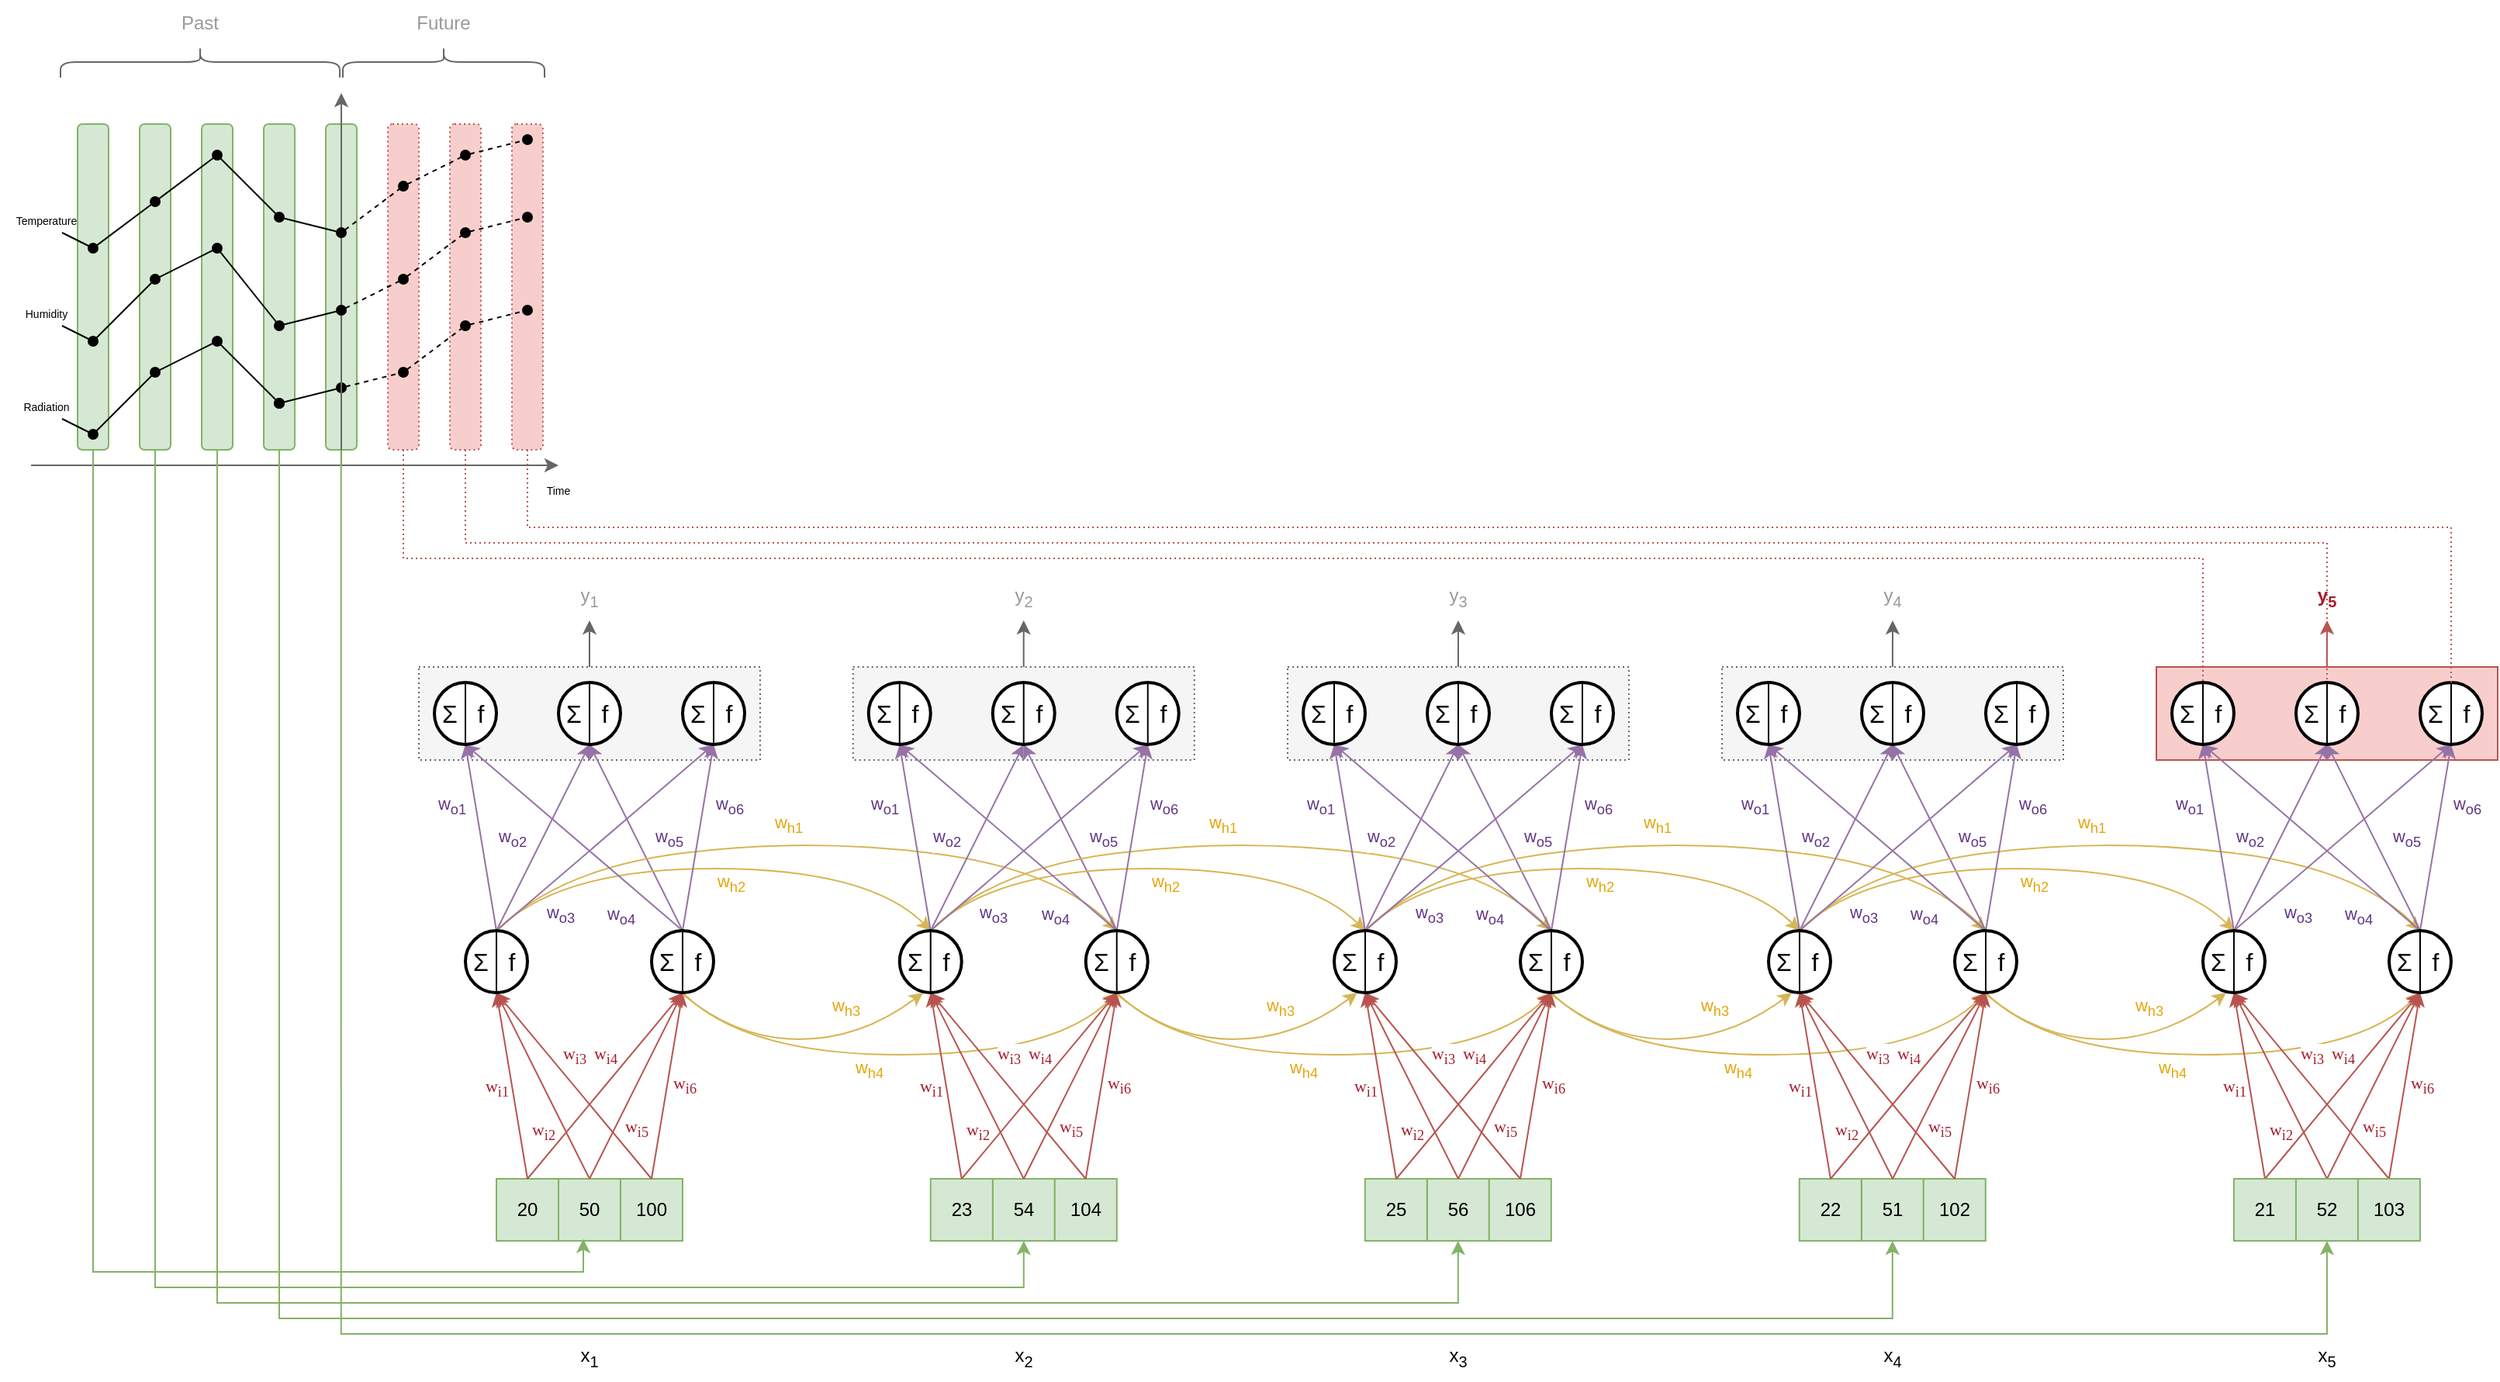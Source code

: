 <mxfile version="26.0.6">
  <diagram name="Page-1" id="HHO7tMF4Vck_DR756JE1">
    <mxGraphModel dx="4358" dy="3081" grid="1" gridSize="10" guides="1" tooltips="1" connect="1" arrows="1" fold="1" page="1" pageScale="1" pageWidth="827" pageHeight="1169" math="0" shadow="0">
      <root>
        <mxCell id="0" />
        <mxCell id="1" parent="0" />
        <mxCell id="7w4zLWjS5kB7MF0S2eMy-363" value="" style="rounded=1;whiteSpace=wrap;html=1;fillColor=#f8cecc;strokeColor=#b85450;dashed=1;dashPattern=1 2;" vertex="1" parent="1">
          <mxGeometry x="210" y="40" width="20" height="210" as="geometry" />
        </mxCell>
        <mxCell id="7w4zLWjS5kB7MF0S2eMy-353" value="" style="rounded=1;whiteSpace=wrap;html=1;fillColor=#d5e8d4;strokeColor=#82b366;" vertex="1" parent="1">
          <mxGeometry x="10" y="40" width="20" height="210" as="geometry" />
        </mxCell>
        <mxCell id="7w4zLWjS5kB7MF0S2eMy-352" value="" style="rounded=1;whiteSpace=wrap;html=1;fillColor=#d5e8d4;strokeColor=#82b366;" vertex="1" parent="1">
          <mxGeometry x="170" y="40" width="20" height="210" as="geometry" />
        </mxCell>
        <mxCell id="7w4zLWjS5kB7MF0S2eMy-125" value="" style="rounded=0;whiteSpace=wrap;html=1;fillColor=#f5f5f5;fontColor=#333333;strokeColor=#666666;dashed=1;dashPattern=1 2;" vertex="1" parent="1">
          <mxGeometry x="230" y="390" width="220" height="60" as="geometry" />
        </mxCell>
        <mxCell id="3cLOkpHJXaenaViT3jhE-11" value="" style="rounded=1;whiteSpace=wrap;html=1;fillColor=#d5e8d4;strokeColor=#82b366;" parent="1" vertex="1">
          <mxGeometry x="50" y="40" width="20" height="210" as="geometry" />
        </mxCell>
        <mxCell id="3cLOkpHJXaenaViT3jhE-10" value="" style="rounded=1;whiteSpace=wrap;html=1;fillColor=#d5e8d4;strokeColor=#82b366;" parent="1" vertex="1">
          <mxGeometry x="130" y="40" width="20" height="210" as="geometry" />
        </mxCell>
        <mxCell id="OHbJW_l4e2RDl2kT1JHy-32" value="" style="rounded=1;whiteSpace=wrap;html=1;fillColor=#d5e8d4;strokeColor=#82b366;" parent="1" vertex="1">
          <mxGeometry x="90" y="40" width="20" height="210" as="geometry" />
        </mxCell>
        <mxCell id="3cLOkpHJXaenaViT3jhE-6" style="rounded=0;orthogonalLoop=1;jettySize=auto;html=1;entryX=0.5;entryY=1;entryDx=0;entryDy=0;fillColor=#e1d5e7;strokeColor=#9673a6;exitX=1;exitY=0;exitDx=0;exitDy=0;" parent="1" source="OHbJW_l4e2RDl2kT1JHy-7" edge="1">
          <mxGeometry relative="1" as="geometry">
            <mxPoint x="340" y="440" as="targetPoint" />
          </mxGeometry>
        </mxCell>
        <mxCell id="3cLOkpHJXaenaViT3jhE-8" value="w&lt;sub&gt;o2&lt;/sub&gt;" style="edgeLabel;html=1;align=center;verticalAlign=middle;resizable=0;points=[];fontColor=light-dark(#613583, #ededed);" parent="3cLOkpHJXaenaViT3jhE-6" vertex="1" connectable="0">
          <mxGeometry x="-0.231" y="1" relative="1" as="geometry">
            <mxPoint x="-12" y="-13" as="offset" />
          </mxGeometry>
        </mxCell>
        <mxCell id="OHbJW_l4e2RDl2kT1JHy-38" style="rounded=0;orthogonalLoop=1;jettySize=auto;html=1;fillColor=#f8cecc;strokeColor=#b85450;entryX=0.5;entryY=1;entryDx=0;entryDy=0;exitX=0.5;exitY=0;exitDx=0;exitDy=0;" parent="1" source="OHbJW_l4e2RDl2kT1JHy-14" target="OHbJW_l4e2RDl2kT1JHy-1" edge="1">
          <mxGeometry relative="1" as="geometry">
            <mxPoint x="399.9" y="400" as="targetPoint" />
          </mxGeometry>
        </mxCell>
        <mxCell id="OHbJW_l4e2RDl2kT1JHy-39" value="&lt;font color=&quot;#a51d2d&quot;&gt;w&lt;sub&gt;i2&lt;/sub&gt;&lt;/font&gt;" style="edgeLabel;html=1;align=center;verticalAlign=middle;resizable=0;points=[];fontFamily=Times New Roman;" parent="OHbJW_l4e2RDl2kT1JHy-38" vertex="1" connectable="0">
          <mxGeometry x="-0.259" relative="1" as="geometry">
            <mxPoint x="-8" y="14" as="offset" />
          </mxGeometry>
        </mxCell>
        <mxCell id="OHbJW_l4e2RDl2kT1JHy-14" value="50" style="rounded=0;whiteSpace=wrap;html=1;fillColor=#d5e8d4;strokeColor=#82b366;" parent="1" vertex="1">
          <mxGeometry x="320" y="720" width="40" height="40" as="geometry" />
        </mxCell>
        <mxCell id="OHbJW_l4e2RDl2kT1JHy-16" value="" style="endArrow=none;html=1;rounded=0;startArrow=none;startFill=0;" parent="1" edge="1">
          <mxGeometry width="50" height="50" relative="1" as="geometry">
            <mxPoint y="230" as="sourcePoint" />
            <mxPoint x="20" y="240" as="targetPoint" />
          </mxGeometry>
        </mxCell>
        <mxCell id="OHbJW_l4e2RDl2kT1JHy-17" value="" style="endArrow=none;html=1;rounded=0;startArrow=oval;startFill=1;" parent="1" edge="1">
          <mxGeometry width="50" height="50" relative="1" as="geometry">
            <mxPoint x="20" y="240" as="sourcePoint" />
            <mxPoint x="60" y="200" as="targetPoint" />
          </mxGeometry>
        </mxCell>
        <mxCell id="OHbJW_l4e2RDl2kT1JHy-22" value="" style="endArrow=oval;html=1;rounded=0;endFill=1;startArrow=oval;startFill=1;" parent="1" edge="1">
          <mxGeometry width="50" height="50" relative="1" as="geometry">
            <mxPoint x="100" y="180" as="sourcePoint" />
            <mxPoint x="140" y="220" as="targetPoint" />
          </mxGeometry>
        </mxCell>
        <mxCell id="OHbJW_l4e2RDl2kT1JHy-23" value="" style="endArrow=none;html=1;rounded=0;startArrow=oval;startFill=1;" parent="1" edge="1">
          <mxGeometry width="50" height="50" relative="1" as="geometry">
            <mxPoint x="140" y="220" as="sourcePoint" />
            <mxPoint x="180" y="210" as="targetPoint" />
          </mxGeometry>
        </mxCell>
        <mxCell id="OHbJW_l4e2RDl2kT1JHy-25" value="" style="endArrow=none;html=1;rounded=0;startArrow=oval;startFill=1;dashed=1;" parent="1" edge="1">
          <mxGeometry width="50" height="50" relative="1" as="geometry">
            <mxPoint x="180" y="210" as="sourcePoint" />
            <mxPoint x="220" y="200" as="targetPoint" />
          </mxGeometry>
        </mxCell>
        <mxCell id="OHbJW_l4e2RDl2kT1JHy-30" value="" style="endArrow=classic;html=1;rounded=0;fillColor=#f5f5f5;strokeColor=#666666;" parent="1" edge="1">
          <mxGeometry width="50" height="50" relative="1" as="geometry">
            <mxPoint x="-20" y="260" as="sourcePoint" />
            <mxPoint x="320" y="260" as="targetPoint" />
          </mxGeometry>
        </mxCell>
        <mxCell id="OHbJW_l4e2RDl2kT1JHy-35" value="&lt;div&gt;&lt;font style=&quot;font-size: 7px;&quot;&gt;Radiation&lt;/font&gt;&lt;/div&gt;" style="text;html=1;align=center;verticalAlign=middle;whiteSpace=wrap;rounded=0;" parent="1" vertex="1">
          <mxGeometry x="-40" y="206" width="60" height="30" as="geometry" />
        </mxCell>
        <mxCell id="OHbJW_l4e2RDl2kT1JHy-36" value="" style="endArrow=classic;html=1;rounded=0;fillColor=#f5f5f5;strokeColor=#666666;" parent="1" edge="1">
          <mxGeometry width="50" height="50" relative="1" as="geometry">
            <mxPoint x="180" y="260" as="sourcePoint" />
            <mxPoint x="180" y="20" as="targetPoint" />
          </mxGeometry>
        </mxCell>
        <mxCell id="OHbJW_l4e2RDl2kT1JHy-19" value="" style="endArrow=none;html=1;rounded=0;startArrow=oval;startFill=1;" parent="1" edge="1">
          <mxGeometry width="50" height="50" relative="1" as="geometry">
            <mxPoint x="60" y="200" as="sourcePoint" />
            <mxPoint x="100" y="180" as="targetPoint" />
          </mxGeometry>
        </mxCell>
        <mxCell id="OHbJW_l4e2RDl2kT1JHy-34" style="edgeStyle=orthogonalEdgeStyle;rounded=0;orthogonalLoop=1;jettySize=auto;html=1;entryX=0.401;entryY=0.97;entryDx=0;entryDy=0;fillColor=#d5e8d4;strokeColor=#82b366;endArrow=classic;endFill=1;entryPerimeter=0;exitX=0.5;exitY=1;exitDx=0;exitDy=0;" parent="1" source="7w4zLWjS5kB7MF0S2eMy-353" target="OHbJW_l4e2RDl2kT1JHy-14" edge="1">
          <mxGeometry relative="1" as="geometry">
            <Array as="points">
              <mxPoint x="20" y="780" />
              <mxPoint x="336" y="780" />
            </Array>
          </mxGeometry>
        </mxCell>
        <mxCell id="OHbJW_l4e2RDl2kT1JHy-37" value="&lt;font style=&quot;font-size: 7px;&quot;&gt;Time&lt;/font&gt;" style="text;html=1;align=center;verticalAlign=middle;whiteSpace=wrap;rounded=0;" parent="1" vertex="1">
          <mxGeometry x="289.97" y="260" width="60" height="30" as="geometry" />
        </mxCell>
        <mxCell id="OHbJW_l4e2RDl2kT1JHy-47" value="&lt;div&gt;100&lt;/div&gt;" style="rounded=0;whiteSpace=wrap;html=1;fillColor=#d5e8d4;strokeColor=#82b366;" parent="1" vertex="1">
          <mxGeometry x="360" y="720" width="40" height="40" as="geometry" />
        </mxCell>
        <mxCell id="OHbJW_l4e2RDl2kT1JHy-48" value="20" style="rounded=0;whiteSpace=wrap;html=1;fillColor=#d5e8d4;strokeColor=#82b366;" parent="1" vertex="1">
          <mxGeometry x="280" y="720" width="40" height="40" as="geometry" />
        </mxCell>
        <mxCell id="OHbJW_l4e2RDl2kT1JHy-49" value="" style="endArrow=none;html=1;rounded=0;startArrow=none;startFill=0;" parent="1" edge="1">
          <mxGeometry width="50" height="50" relative="1" as="geometry">
            <mxPoint y="170" as="sourcePoint" />
            <mxPoint x="20" y="180" as="targetPoint" />
          </mxGeometry>
        </mxCell>
        <mxCell id="OHbJW_l4e2RDl2kT1JHy-50" value="" style="endArrow=none;html=1;rounded=0;startArrow=oval;startFill=1;" parent="1" edge="1">
          <mxGeometry width="50" height="50" relative="1" as="geometry">
            <mxPoint x="20" y="180" as="sourcePoint" />
            <mxPoint x="60" y="140" as="targetPoint" />
          </mxGeometry>
        </mxCell>
        <mxCell id="OHbJW_l4e2RDl2kT1JHy-53" value="" style="endArrow=none;html=1;rounded=0;startArrow=oval;startFill=1;" parent="1" edge="1">
          <mxGeometry width="50" height="50" relative="1" as="geometry">
            <mxPoint x="140" y="170" as="sourcePoint" />
            <mxPoint x="180" y="160" as="targetPoint" />
          </mxGeometry>
        </mxCell>
        <mxCell id="OHbJW_l4e2RDl2kT1JHy-55" value="" style="endArrow=none;html=1;rounded=0;startArrow=oval;startFill=1;dashed=1;" parent="1" edge="1">
          <mxGeometry width="50" height="50" relative="1" as="geometry">
            <mxPoint x="180" y="160" as="sourcePoint" />
            <mxPoint x="220" y="140" as="targetPoint" />
          </mxGeometry>
        </mxCell>
        <mxCell id="OHbJW_l4e2RDl2kT1JHy-57" value="&lt;font style=&quot;font-size: 7px;&quot;&gt;Humidity&lt;/font&gt;" style="text;html=1;align=center;verticalAlign=middle;whiteSpace=wrap;rounded=0;" parent="1" vertex="1">
          <mxGeometry x="-40" y="146" width="60" height="30" as="geometry" />
        </mxCell>
        <mxCell id="OHbJW_l4e2RDl2kT1JHy-58" value="" style="endArrow=none;html=1;rounded=0;startArrow=oval;startFill=1;" parent="1" edge="1">
          <mxGeometry width="50" height="50" relative="1" as="geometry">
            <mxPoint x="60" y="140" as="sourcePoint" />
            <mxPoint x="100" y="120" as="targetPoint" />
          </mxGeometry>
        </mxCell>
        <mxCell id="OHbJW_l4e2RDl2kT1JHy-59" value="" style="endArrow=oval;html=1;rounded=0;endFill=1;startArrow=oval;startFill=1;" parent="1" edge="1">
          <mxGeometry width="50" height="50" relative="1" as="geometry">
            <mxPoint x="100" y="120" as="sourcePoint" />
            <mxPoint x="100" y="120" as="targetPoint" />
          </mxGeometry>
        </mxCell>
        <mxCell id="OHbJW_l4e2RDl2kT1JHy-60" value="" style="endArrow=none;html=1;rounded=0;startArrow=oval;startFill=1;" parent="1" edge="1">
          <mxGeometry width="50" height="50" relative="1" as="geometry">
            <mxPoint x="100" y="120" as="sourcePoint" />
            <mxPoint x="140" y="170" as="targetPoint" />
          </mxGeometry>
        </mxCell>
        <mxCell id="OHbJW_l4e2RDl2kT1JHy-61" value="" style="endArrow=none;html=1;rounded=0;startArrow=none;startFill=0;" parent="1" edge="1">
          <mxGeometry width="50" height="50" relative="1" as="geometry">
            <mxPoint y="110" as="sourcePoint" />
            <mxPoint x="20" y="120" as="targetPoint" />
          </mxGeometry>
        </mxCell>
        <mxCell id="OHbJW_l4e2RDl2kT1JHy-62" value="" style="endArrow=none;html=1;rounded=0;startArrow=oval;startFill=1;" parent="1" edge="1">
          <mxGeometry width="50" height="50" relative="1" as="geometry">
            <mxPoint x="20" y="120" as="sourcePoint" />
            <mxPoint x="60" y="90" as="targetPoint" />
          </mxGeometry>
        </mxCell>
        <mxCell id="OHbJW_l4e2RDl2kT1JHy-65" value="" style="endArrow=none;html=1;rounded=0;startArrow=oval;startFill=1;" parent="1" edge="1">
          <mxGeometry width="50" height="50" relative="1" as="geometry">
            <mxPoint x="140" y="100" as="sourcePoint" />
            <mxPoint x="180" y="110" as="targetPoint" />
          </mxGeometry>
        </mxCell>
        <mxCell id="OHbJW_l4e2RDl2kT1JHy-67" value="" style="endArrow=none;html=1;rounded=0;startArrow=oval;startFill=1;dashed=1;" parent="1" edge="1">
          <mxGeometry width="50" height="50" relative="1" as="geometry">
            <mxPoint x="180" y="110" as="sourcePoint" />
            <mxPoint x="220" y="80" as="targetPoint" />
          </mxGeometry>
        </mxCell>
        <mxCell id="OHbJW_l4e2RDl2kT1JHy-69" value="&lt;font style=&quot;font-size: 7px;&quot;&gt;Temperature&lt;/font&gt;" style="text;html=1;align=center;verticalAlign=middle;whiteSpace=wrap;rounded=0;" parent="1" vertex="1">
          <mxGeometry x="-40" y="86" width="60" height="30" as="geometry" />
        </mxCell>
        <mxCell id="OHbJW_l4e2RDl2kT1JHy-70" value="" style="endArrow=none;html=1;rounded=0;startArrow=oval;startFill=1;" parent="1" edge="1">
          <mxGeometry width="50" height="50" relative="1" as="geometry">
            <mxPoint x="60" y="90" as="sourcePoint" />
            <mxPoint x="100" y="60" as="targetPoint" />
          </mxGeometry>
        </mxCell>
        <mxCell id="OHbJW_l4e2RDl2kT1JHy-71" value="" style="endArrow=oval;html=1;rounded=0;endFill=1;startArrow=oval;startFill=1;" parent="1" edge="1">
          <mxGeometry width="50" height="50" relative="1" as="geometry">
            <mxPoint x="100" y="60" as="sourcePoint" />
            <mxPoint x="100" y="60" as="targetPoint" />
          </mxGeometry>
        </mxCell>
        <mxCell id="OHbJW_l4e2RDl2kT1JHy-72" value="" style="endArrow=none;html=1;rounded=0;startArrow=oval;startFill=1;" parent="1" edge="1">
          <mxGeometry width="50" height="50" relative="1" as="geometry">
            <mxPoint x="100" y="60" as="sourcePoint" />
            <mxPoint x="140" y="100" as="targetPoint" />
          </mxGeometry>
        </mxCell>
        <mxCell id="OHbJW_l4e2RDl2kT1JHy-73" style="rounded=0;orthogonalLoop=1;jettySize=auto;html=1;fillColor=#f8cecc;strokeColor=#b85450;exitX=0.5;exitY=0;exitDx=0;exitDy=0;entryX=0.5;entryY=1;entryDx=0;entryDy=0;" parent="1" source="OHbJW_l4e2RDl2kT1JHy-48" target="OHbJW_l4e2RDl2kT1JHy-1" edge="1">
          <mxGeometry relative="1" as="geometry">
            <mxPoint x="249.9" y="410" as="sourcePoint" />
            <mxPoint x="400.9" y="400" as="targetPoint" />
          </mxGeometry>
        </mxCell>
        <mxCell id="OHbJW_l4e2RDl2kT1JHy-74" value="&lt;font color=&quot;#a51d2d&quot;&gt;w&lt;sub&gt;i1&lt;/sub&gt;&lt;/font&gt;" style="edgeLabel;html=1;align=center;verticalAlign=middle;resizable=0;points=[];fontFamily=Times New Roman;" parent="OHbJW_l4e2RDl2kT1JHy-73" vertex="1" connectable="0">
          <mxGeometry x="-0.259" relative="1" as="geometry">
            <mxPoint x="-13" y="-14" as="offset" />
          </mxGeometry>
        </mxCell>
        <mxCell id="OHbJW_l4e2RDl2kT1JHy-75" style="rounded=0;orthogonalLoop=1;jettySize=auto;html=1;fillColor=#f8cecc;strokeColor=#b85450;exitX=0.5;exitY=0;exitDx=0;exitDy=0;entryX=0.5;entryY=1;entryDx=0;entryDy=0;" parent="1" source="OHbJW_l4e2RDl2kT1JHy-47" target="OHbJW_l4e2RDl2kT1JHy-1" edge="1">
          <mxGeometry relative="1" as="geometry">
            <mxPoint x="249.9" y="370" as="sourcePoint" />
            <mxPoint x="399.9" y="400" as="targetPoint" />
          </mxGeometry>
        </mxCell>
        <mxCell id="OHbJW_l4e2RDl2kT1JHy-76" value="&lt;font color=&quot;#a51d2d&quot;&gt;w&lt;sub&gt;i3&lt;/sub&gt;&lt;/font&gt;" style="edgeLabel;html=1;align=center;verticalAlign=middle;resizable=0;points=[];fontFamily=Times New Roman;" parent="OHbJW_l4e2RDl2kT1JHy-75" vertex="1" connectable="0">
          <mxGeometry x="-0.259" relative="1" as="geometry">
            <mxPoint x="-13" y="-35" as="offset" />
          </mxGeometry>
        </mxCell>
        <mxCell id="3cLOkpHJXaenaViT3jhE-5" style="rounded=0;orthogonalLoop=1;jettySize=auto;html=1;entryX=0.5;entryY=1;entryDx=0;entryDy=0;fillColor=#e1d5e7;strokeColor=#9673a6;exitX=1;exitY=0;exitDx=0;exitDy=0;" parent="1" source="7w4zLWjS5kB7MF0S2eMy-67" edge="1">
          <mxGeometry relative="1" as="geometry">
            <mxPoint x="340" y="440" as="targetPoint" />
          </mxGeometry>
        </mxCell>
        <mxCell id="3cLOkpHJXaenaViT3jhE-9" value="&lt;span style=&quot;color: light-dark(rgb(97, 53, 131), rgb(237, 237, 237));&quot;&gt;w&lt;sub&gt;o5&lt;/sub&gt;&lt;/span&gt;" style="edgeLabel;html=1;align=center;verticalAlign=middle;resizable=0;points=[];" parent="3cLOkpHJXaenaViT3jhE-5" vertex="1" connectable="0">
          <mxGeometry x="-0.205" y="3" relative="1" as="geometry">
            <mxPoint x="17" y="-13" as="offset" />
          </mxGeometry>
        </mxCell>
        <mxCell id="OHbJW_l4e2RDl2kT1JHy-83" style="rounded=0;orthogonalLoop=1;jettySize=auto;html=1;fillColor=#f8cecc;strokeColor=#b85450;entryX=0.5;entryY=1;entryDx=0;entryDy=0;exitX=0.5;exitY=0;exitDx=0;exitDy=0;" parent="1" source="OHbJW_l4e2RDl2kT1JHy-14" target="OHbJW_l4e2RDl2kT1JHy-77" edge="1">
          <mxGeometry relative="1" as="geometry">
            <mxPoint x="249.9" y="402" as="sourcePoint" />
            <mxPoint x="410.9" y="335" as="targetPoint" />
          </mxGeometry>
        </mxCell>
        <mxCell id="OHbJW_l4e2RDl2kT1JHy-84" value="&lt;font color=&quot;#a51d2d&quot;&gt;w&lt;sub&gt;i5&lt;/sub&gt;&lt;/font&gt;" style="edgeLabel;html=1;align=center;verticalAlign=middle;resizable=0;points=[];fontFamily=Times New Roman;" parent="OHbJW_l4e2RDl2kT1JHy-83" vertex="1" connectable="0">
          <mxGeometry x="-0.259" relative="1" as="geometry">
            <mxPoint x="8" y="12" as="offset" />
          </mxGeometry>
        </mxCell>
        <mxCell id="OHbJW_l4e2RDl2kT1JHy-85" style="rounded=0;orthogonalLoop=1;jettySize=auto;html=1;fillColor=#f8cecc;strokeColor=#b85450;exitX=0.5;exitY=0;exitDx=0;exitDy=0;entryX=0.5;entryY=1;entryDx=0;entryDy=0;" parent="1" source="OHbJW_l4e2RDl2kT1JHy-48" target="OHbJW_l4e2RDl2kT1JHy-77" edge="1">
          <mxGeometry relative="1" as="geometry">
            <mxPoint x="249.9" y="370" as="sourcePoint" />
            <mxPoint x="409.9" y="328" as="targetPoint" />
          </mxGeometry>
        </mxCell>
        <mxCell id="OHbJW_l4e2RDl2kT1JHy-86" value="&lt;font color=&quot;#a51d2d&quot;&gt;w&lt;sub&gt;i4&lt;/sub&gt;&lt;/font&gt;" style="edgeLabel;html=1;align=center;verticalAlign=middle;resizable=0;points=[];fontFamily=Times New Roman;" parent="OHbJW_l4e2RDl2kT1JHy-85" vertex="1" connectable="0">
          <mxGeometry x="-0.259" relative="1" as="geometry">
            <mxPoint x="13" y="-35" as="offset" />
          </mxGeometry>
        </mxCell>
        <mxCell id="OHbJW_l4e2RDl2kT1JHy-87" style="rounded=0;orthogonalLoop=1;jettySize=auto;html=1;fillColor=#f8cecc;strokeColor=#b85450;exitX=0.5;exitY=0;exitDx=0;exitDy=0;entryX=0.5;entryY=1;entryDx=0;entryDy=0;" parent="1" source="OHbJW_l4e2RDl2kT1JHy-47" target="OHbJW_l4e2RDl2kT1JHy-77" edge="1">
          <mxGeometry relative="1" as="geometry">
            <mxPoint x="249.9" y="450" as="sourcePoint" />
            <mxPoint x="410.9" y="343" as="targetPoint" />
          </mxGeometry>
        </mxCell>
        <mxCell id="OHbJW_l4e2RDl2kT1JHy-88" value="&lt;font color=&quot;#a51d2d&quot;&gt;w&lt;sub&gt;i6&lt;/sub&gt;&lt;/font&gt;" style="edgeLabel;html=1;align=center;verticalAlign=middle;resizable=0;points=[];fontFamily=Times New Roman;" parent="OHbJW_l4e2RDl2kT1JHy-87" vertex="1" connectable="0">
          <mxGeometry x="-0.259" relative="1" as="geometry">
            <mxPoint x="13" y="-16" as="offset" />
          </mxGeometry>
        </mxCell>
        <mxCell id="3cLOkpHJXaenaViT3jhE-20" value="54" style="rounded=0;whiteSpace=wrap;html=1;fillColor=#d5e8d4;strokeColor=#82b366;" parent="1" vertex="1">
          <mxGeometry x="599.9" y="720" width="40" height="40" as="geometry" />
        </mxCell>
        <mxCell id="3cLOkpHJXaenaViT3jhE-21" value="&lt;div&gt;104&lt;/div&gt;" style="rounded=0;whiteSpace=wrap;html=1;fillColor=#d5e8d4;strokeColor=#82b366;" parent="1" vertex="1">
          <mxGeometry x="639.9" y="720" width="40" height="40" as="geometry" />
        </mxCell>
        <mxCell id="3cLOkpHJXaenaViT3jhE-22" value="23" style="rounded=0;whiteSpace=wrap;html=1;fillColor=#d5e8d4;strokeColor=#82b366;" parent="1" vertex="1">
          <mxGeometry x="559.9" y="720" width="40" height="40" as="geometry" />
        </mxCell>
        <mxCell id="3cLOkpHJXaenaViT3jhE-51" value="56" style="rounded=0;whiteSpace=wrap;html=1;fillColor=#d5e8d4;strokeColor=#82b366;" parent="1" vertex="1">
          <mxGeometry x="879.9" y="720" width="40" height="40" as="geometry" />
        </mxCell>
        <mxCell id="3cLOkpHJXaenaViT3jhE-52" value="106" style="rounded=0;whiteSpace=wrap;html=1;fillColor=#d5e8d4;strokeColor=#82b366;" parent="1" vertex="1">
          <mxGeometry x="919.9" y="720" width="40" height="40" as="geometry" />
        </mxCell>
        <mxCell id="3cLOkpHJXaenaViT3jhE-53" value="25" style="rounded=0;whiteSpace=wrap;html=1;fillColor=#d5e8d4;strokeColor=#82b366;" parent="1" vertex="1">
          <mxGeometry x="839.9" y="720" width="40" height="40" as="geometry" />
        </mxCell>
        <mxCell id="3cLOkpHJXaenaViT3jhE-74" style="edgeStyle=orthogonalEdgeStyle;rounded=0;orthogonalLoop=1;jettySize=auto;html=1;entryX=0.5;entryY=1;entryDx=0;entryDy=0;fillColor=#d5e8d4;strokeColor=#82b366;endArrow=classic;endFill=1;exitX=0.5;exitY=1;exitDx=0;exitDy=0;" parent="1" target="3cLOkpHJXaenaViT3jhE-20" edge="1" source="3cLOkpHJXaenaViT3jhE-11">
          <mxGeometry relative="1" as="geometry">
            <Array as="points">
              <mxPoint x="60" y="790" />
              <mxPoint x="620" y="790" />
            </Array>
            <mxPoint x="140" y="250" as="sourcePoint" />
            <mxPoint x="306" y="769" as="targetPoint" />
          </mxGeometry>
        </mxCell>
        <mxCell id="3cLOkpHJXaenaViT3jhE-75" style="edgeStyle=orthogonalEdgeStyle;rounded=0;orthogonalLoop=1;jettySize=auto;html=1;entryX=0.5;entryY=1;entryDx=0;entryDy=0;fillColor=#d5e8d4;strokeColor=#82b366;endArrow=classic;endFill=1;exitX=0.5;exitY=1;exitDx=0;exitDy=0;" parent="1" target="3cLOkpHJXaenaViT3jhE-51" edge="1" source="OHbJW_l4e2RDl2kT1JHy-32">
          <mxGeometry relative="1" as="geometry">
            <Array as="points">
              <mxPoint x="100" y="800" />
              <mxPoint x="900" y="800" />
            </Array>
            <mxPoint x="180" y="250" as="sourcePoint" />
            <mxPoint x="590" y="770" as="targetPoint" />
          </mxGeometry>
        </mxCell>
        <mxCell id="3cLOkpHJXaenaViT3jhE-78" value="" style="curved=1;endArrow=classic;html=1;rounded=0;exitX=0.56;exitY=1.014;exitDx=0;exitDy=0;exitPerimeter=0;entryX=0.5;entryY=1;entryDx=0;entryDy=0;fillColor=#fff2cc;strokeColor=#d6b656;" parent="1" edge="1">
          <mxGeometry width="50" height="50" relative="1" as="geometry">
            <mxPoint x="400" y="601.0" as="sourcePoint" />
            <mxPoint x="555" y="600.0" as="targetPoint" />
            <Array as="points">
              <mxPoint x="435" y="630.0" />
              <mxPoint x="515" y="630.0" />
            </Array>
          </mxGeometry>
        </mxCell>
        <mxCell id="3cLOkpHJXaenaViT3jhE-87" value="&lt;span style=&quot;color: light-dark(rgb(229, 165, 10), rgb(237, 237, 237));&quot;&gt;w&lt;sub&gt;h3&lt;/sub&gt;&lt;/span&gt;" style="edgeLabel;html=1;align=center;verticalAlign=middle;resizable=0;points=[];" parent="3cLOkpHJXaenaViT3jhE-78" vertex="1" connectable="0">
          <mxGeometry x="0.314" y="5" relative="1" as="geometry">
            <mxPoint y="-15" as="offset" />
          </mxGeometry>
        </mxCell>
        <mxCell id="3cLOkpHJXaenaViT3jhE-79" value="" style="curved=1;endArrow=classic;html=1;rounded=0;exitX=0.5;exitY=1;exitDx=0;exitDy=0;entryX=0.5;entryY=1;entryDx=0;entryDy=0;fillColor=#fff2cc;strokeColor=#d6b656;" parent="1" edge="1">
          <mxGeometry width="50" height="50" relative="1" as="geometry">
            <mxPoint x="280.03" y="560.0" as="sourcePoint" />
            <mxPoint x="560.03" y="560.0" as="targetPoint" />
            <Array as="points">
              <mxPoint x="320.13" y="520" />
              <mxPoint x="519.93" y="520.0" />
            </Array>
          </mxGeometry>
        </mxCell>
        <mxCell id="3cLOkpHJXaenaViT3jhE-86" value="&lt;span style=&quot;color: light-dark(rgb(229, 165, 10), rgb(237, 237, 237));&quot;&gt;w&lt;sub&gt;h2&lt;/sub&gt;&lt;/span&gt;" style="edgeLabel;html=1;align=center;verticalAlign=middle;resizable=0;points=[];" parent="3cLOkpHJXaenaViT3jhE-79" vertex="1" connectable="0">
          <mxGeometry x="0.093" relative="1" as="geometry">
            <mxPoint x="-4" y="10" as="offset" />
          </mxGeometry>
        </mxCell>
        <mxCell id="3cLOkpHJXaenaViT3jhE-83" value="" style="curved=1;endArrow=classic;html=1;rounded=0;exitX=0.5;exitY=1;exitDx=0;exitDy=0;entryX=0.5;entryY=1;entryDx=0;entryDy=0;fillColor=#fff2cc;strokeColor=#d6b656;" parent="1" edge="1">
          <mxGeometry width="50" height="50" relative="1" as="geometry">
            <mxPoint x="400" y="600.0" as="sourcePoint" />
            <mxPoint x="680" y="600.0" as="targetPoint" />
            <Array as="points">
              <mxPoint x="440.13" y="640.0" />
              <mxPoint x="639.9" y="640.0" />
            </Array>
          </mxGeometry>
        </mxCell>
        <mxCell id="3cLOkpHJXaenaViT3jhE-89" value="&lt;span style=&quot;color: light-dark(rgb(229, 165, 10), rgb(237, 237, 237));&quot;&gt;w&lt;sub&gt;h4&lt;/sub&gt;&lt;/span&gt;" style="edgeLabel;html=1;align=center;verticalAlign=middle;resizable=0;points=[];" parent="3cLOkpHJXaenaViT3jhE-83" vertex="1" connectable="0">
          <mxGeometry x="-0.093" y="1" relative="1" as="geometry">
            <mxPoint x="-6" y="11" as="offset" />
          </mxGeometry>
        </mxCell>
        <mxCell id="3cLOkpHJXaenaViT3jhE-84" value="" style="curved=1;endArrow=classic;html=1;rounded=0;exitX=0.5;exitY=1;exitDx=0;exitDy=0;entryX=0.5;entryY=0;entryDx=0;entryDy=0;fillColor=#fff2cc;strokeColor=#d6b656;" parent="1" edge="1">
          <mxGeometry width="50" height="50" relative="1" as="geometry">
            <mxPoint x="280" y="560.0" as="sourcePoint" />
            <mxPoint x="680.03" y="560" as="targetPoint" />
            <Array as="points">
              <mxPoint x="320.13" y="520" />
              <mxPoint x="480.13" y="500" />
              <mxPoint x="640.13" y="520" />
            </Array>
          </mxGeometry>
        </mxCell>
        <mxCell id="3cLOkpHJXaenaViT3jhE-85" value="&lt;span style=&quot;color: light-dark(rgb(229, 165, 10), rgb(237, 237, 237));&quot;&gt;w&lt;sub&gt;h1&lt;/sub&gt;&lt;/span&gt;" style="edgeLabel;html=1;align=center;verticalAlign=middle;resizable=0;points=[];" parent="3cLOkpHJXaenaViT3jhE-84" vertex="1" connectable="0">
          <mxGeometry x="-0.057" y="1" relative="1" as="geometry">
            <mxPoint y="-9" as="offset" />
          </mxGeometry>
        </mxCell>
        <mxCell id="3cLOkpHJXaenaViT3jhE-98" value="" style="endArrow=classic;html=1;rounded=0;fillColor=#f5f5f5;strokeColor=#666666;" parent="1" edge="1">
          <mxGeometry width="50" height="50" relative="1" as="geometry">
            <mxPoint x="339.97" y="390" as="sourcePoint" />
            <mxPoint x="340" y="360" as="targetPoint" />
          </mxGeometry>
        </mxCell>
        <mxCell id="3cLOkpHJXaenaViT3jhE-101" value="y&lt;sub&gt;1&lt;/sub&gt;" style="text;html=1;align=center;verticalAlign=middle;whiteSpace=wrap;rounded=0;fontColor=light-dark(#9a9996, #ededed);" parent="1" vertex="1">
          <mxGeometry x="329.97" y="330" width="20" height="30" as="geometry" />
        </mxCell>
        <mxCell id="3cLOkpHJXaenaViT3jhE-104" value="x&lt;sub&gt;1&lt;/sub&gt;" style="text;html=1;align=center;verticalAlign=middle;whiteSpace=wrap;rounded=0;" parent="1" vertex="1">
          <mxGeometry x="309.96" y="820" width="60" height="30" as="geometry" />
        </mxCell>
        <mxCell id="3cLOkpHJXaenaViT3jhE-105" value="x&lt;sub&gt;2&lt;/sub&gt;" style="text;html=1;align=center;verticalAlign=middle;whiteSpace=wrap;rounded=0;" parent="1" vertex="1">
          <mxGeometry x="589.86" y="820" width="60" height="30" as="geometry" />
        </mxCell>
        <mxCell id="3cLOkpHJXaenaViT3jhE-106" value="x&lt;sub&gt;3&lt;/sub&gt;" style="text;html=1;align=center;verticalAlign=middle;whiteSpace=wrap;rounded=0;" parent="1" vertex="1">
          <mxGeometry x="869.83" y="820" width="60" height="30" as="geometry" />
        </mxCell>
        <mxCell id="7w4zLWjS5kB7MF0S2eMy-9" value="51" style="rounded=0;whiteSpace=wrap;html=1;fillColor=#d5e8d4;strokeColor=#82b366;" vertex="1" parent="1">
          <mxGeometry x="1159.9" y="720" width="40" height="40" as="geometry" />
        </mxCell>
        <mxCell id="7w4zLWjS5kB7MF0S2eMy-10" value="102" style="rounded=0;whiteSpace=wrap;html=1;fillColor=#d5e8d4;strokeColor=#82b366;" vertex="1" parent="1">
          <mxGeometry x="1199.9" y="720" width="40" height="40" as="geometry" />
        </mxCell>
        <mxCell id="7w4zLWjS5kB7MF0S2eMy-11" value="22" style="rounded=0;whiteSpace=wrap;html=1;fillColor=#d5e8d4;strokeColor=#82b366;" vertex="1" parent="1">
          <mxGeometry x="1119.9" y="720" width="40" height="40" as="geometry" />
        </mxCell>
        <mxCell id="7w4zLWjS5kB7MF0S2eMy-117" style="rounded=0;orthogonalLoop=1;jettySize=auto;html=1;entryX=0;entryY=1;entryDx=0;entryDy=0;fillColor=#e1d5e7;strokeColor=#9673a6;exitX=1;exitY=0;exitDx=0;exitDy=0;" edge="1" parent="1" source="OHbJW_l4e2RDl2kT1JHy-7" target="7w4zLWjS5kB7MF0S2eMy-76">
          <mxGeometry relative="1" as="geometry">
            <mxPoint x="250" y="550" as="sourcePoint" />
            <mxPoint x="310" y="430" as="targetPoint" />
          </mxGeometry>
        </mxCell>
        <mxCell id="7w4zLWjS5kB7MF0S2eMy-118" value="w&lt;sub&gt;o1&lt;/sub&gt;" style="edgeLabel;html=1;align=center;verticalAlign=middle;resizable=0;points=[];fontColor=light-dark(#613583, #ededed);" vertex="1" connectable="0" parent="7w4zLWjS5kB7MF0S2eMy-117">
          <mxGeometry x="-0.231" y="1" relative="1" as="geometry">
            <mxPoint x="-21" y="-34" as="offset" />
          </mxGeometry>
        </mxCell>
        <mxCell id="7w4zLWjS5kB7MF0S2eMy-119" style="rounded=0;orthogonalLoop=1;jettySize=auto;html=1;entryX=1;entryY=1;entryDx=0;entryDy=0;fillColor=#e1d5e7;strokeColor=#9673a6;exitX=0;exitY=0;exitDx=0;exitDy=0;" edge="1" parent="1" source="7w4zLWjS5kB7MF0S2eMy-42" target="7w4zLWjS5kB7MF0S2eMy-79">
          <mxGeometry relative="1" as="geometry">
            <mxPoint x="290" y="570" as="sourcePoint" />
            <mxPoint x="270" y="450" as="targetPoint" />
          </mxGeometry>
        </mxCell>
        <mxCell id="7w4zLWjS5kB7MF0S2eMy-120" value="w&lt;sub&gt;o3&lt;/sub&gt;" style="edgeLabel;html=1;align=center;verticalAlign=middle;resizable=0;points=[];fontColor=light-dark(#613583, #ededed);" vertex="1" connectable="0" parent="7w4zLWjS5kB7MF0S2eMy-119">
          <mxGeometry x="-0.231" y="1" relative="1" as="geometry">
            <mxPoint x="-13" y="37" as="offset" />
          </mxGeometry>
        </mxCell>
        <mxCell id="7w4zLWjS5kB7MF0S2eMy-121" style="rounded=0;orthogonalLoop=1;jettySize=auto;html=1;entryX=0;entryY=1;entryDx=0;entryDy=0;fillColor=#e1d5e7;strokeColor=#9673a6;exitX=0;exitY=0;exitDx=0;exitDy=0;" edge="1" parent="1" source="7w4zLWjS5kB7MF0S2eMy-68" target="7w4zLWjS5kB7MF0S2eMy-76">
          <mxGeometry relative="1" as="geometry">
            <mxPoint x="402" y="572" as="sourcePoint" />
            <mxPoint x="350" y="450" as="targetPoint" />
          </mxGeometry>
        </mxCell>
        <mxCell id="7w4zLWjS5kB7MF0S2eMy-122" value="&lt;span style=&quot;color: light-dark(rgb(97, 53, 131), rgb(237, 237, 237));&quot;&gt;w&lt;sub&gt;o4&lt;/sub&gt;&lt;/span&gt;" style="edgeLabel;html=1;align=center;verticalAlign=middle;resizable=0;points=[];" vertex="1" connectable="0" parent="7w4zLWjS5kB7MF0S2eMy-121">
          <mxGeometry x="-0.205" y="3" relative="1" as="geometry">
            <mxPoint x="18" y="36" as="offset" />
          </mxGeometry>
        </mxCell>
        <mxCell id="7w4zLWjS5kB7MF0S2eMy-123" style="rounded=0;orthogonalLoop=1;jettySize=auto;html=1;entryX=0;entryY=1;entryDx=0;entryDy=0;fillColor=#e1d5e7;strokeColor=#9673a6;" edge="1" parent="1" target="7w4zLWjS5kB7MF0S2eMy-80">
          <mxGeometry relative="1" as="geometry">
            <mxPoint x="400" y="560" as="sourcePoint" />
            <mxPoint x="270" y="450" as="targetPoint" />
          </mxGeometry>
        </mxCell>
        <mxCell id="7w4zLWjS5kB7MF0S2eMy-124" value="&lt;span style=&quot;color: light-dark(rgb(97, 53, 131), rgb(237, 237, 237));&quot;&gt;w&lt;sub&gt;o6&lt;/sub&gt;&lt;/span&gt;" style="edgeLabel;html=1;align=center;verticalAlign=middle;resizable=0;points=[];" vertex="1" connectable="0" parent="7w4zLWjS5kB7MF0S2eMy-123">
          <mxGeometry x="-0.205" y="3" relative="1" as="geometry">
            <mxPoint x="25" y="-32" as="offset" />
          </mxGeometry>
        </mxCell>
        <mxCell id="OHbJW_l4e2RDl2kT1JHy-77" value="" style="ellipse;whiteSpace=wrap;html=1;aspect=fixed;strokeWidth=2;" parent="1" vertex="1">
          <mxGeometry x="380" y="560" width="40" height="40" as="geometry" />
        </mxCell>
        <mxCell id="OHbJW_l4e2RDl2kT1JHy-80" value="" style="endArrow=none;html=1;rounded=0;entryX=0.5;entryY=0;entryDx=0;entryDy=0;exitX=0.5;exitY=1;exitDx=0;exitDy=0;" parent="1" source="OHbJW_l4e2RDl2kT1JHy-77" target="OHbJW_l4e2RDl2kT1JHy-77" edge="1">
          <mxGeometry width="50" height="50" relative="1" as="geometry">
            <mxPoint x="230" y="1030" as="sourcePoint" />
            <mxPoint x="280" y="980" as="targetPoint" />
          </mxGeometry>
        </mxCell>
        <mxCell id="OHbJW_l4e2RDl2kT1JHy-1" value="" style="ellipse;whiteSpace=wrap;html=1;aspect=fixed;strokeWidth=2;" parent="1" vertex="1">
          <mxGeometry x="260" y="560" width="40" height="40" as="geometry" />
        </mxCell>
        <mxCell id="OHbJW_l4e2RDl2kT1JHy-5" value="" style="endArrow=none;html=1;rounded=0;entryX=0.5;entryY=0;entryDx=0;entryDy=0;exitX=0.5;exitY=1;exitDx=0;exitDy=0;" parent="1" source="OHbJW_l4e2RDl2kT1JHy-1" target="OHbJW_l4e2RDl2kT1JHy-1" edge="1">
          <mxGeometry width="50" height="50" relative="1" as="geometry">
            <mxPoint x="110.0" y="1030" as="sourcePoint" />
            <mxPoint x="160.0" y="980" as="targetPoint" />
          </mxGeometry>
        </mxCell>
        <mxCell id="OHbJW_l4e2RDl2kT1JHy-7" value="&lt;div align=&quot;center&quot;&gt;&lt;font style=&quot;font-size: 16px;&quot;&gt;Σ&lt;/font&gt;&lt;/div&gt;" style="text;html=1;align=center;verticalAlign=middle;whiteSpace=wrap;rounded=0;" parent="1" vertex="1">
          <mxGeometry x="260" y="560" width="20" height="40" as="geometry" />
        </mxCell>
        <mxCell id="7w4zLWjS5kB7MF0S2eMy-42" value="&lt;font style=&quot;font-size: 16px;&quot;&gt;f&lt;/font&gt;" style="text;html=1;align=center;verticalAlign=middle;whiteSpace=wrap;rounded=0;" vertex="1" parent="1">
          <mxGeometry x="280" y="560" width="20" height="40" as="geometry" />
        </mxCell>
        <mxCell id="7w4zLWjS5kB7MF0S2eMy-67" value="&lt;div align=&quot;center&quot;&gt;&lt;font style=&quot;font-size: 16px;&quot;&gt;Σ&lt;/font&gt;&lt;/div&gt;" style="text;html=1;align=center;verticalAlign=middle;whiteSpace=wrap;rounded=0;" vertex="1" parent="1">
          <mxGeometry x="380" y="560" width="20" height="40" as="geometry" />
        </mxCell>
        <mxCell id="7w4zLWjS5kB7MF0S2eMy-68" value="&lt;font style=&quot;font-size: 16px;&quot;&gt;f&lt;/font&gt;" style="text;html=1;align=center;verticalAlign=middle;whiteSpace=wrap;rounded=0;" vertex="1" parent="1">
          <mxGeometry x="400" y="560" width="20" height="40" as="geometry" />
        </mxCell>
        <mxCell id="7w4zLWjS5kB7MF0S2eMy-69" value="" style="ellipse;whiteSpace=wrap;html=1;aspect=fixed;strokeWidth=2;" vertex="1" parent="1">
          <mxGeometry x="320" y="400" width="40" height="40" as="geometry" />
        </mxCell>
        <mxCell id="7w4zLWjS5kB7MF0S2eMy-70" value="" style="endArrow=none;html=1;rounded=0;entryX=0.5;entryY=0;entryDx=0;entryDy=0;exitX=0.5;exitY=1;exitDx=0;exitDy=0;" edge="1" parent="1" source="7w4zLWjS5kB7MF0S2eMy-69" target="7w4zLWjS5kB7MF0S2eMy-69">
          <mxGeometry width="50" height="50" relative="1" as="geometry">
            <mxPoint x="170.0" y="870" as="sourcePoint" />
            <mxPoint x="220.0" y="820" as="targetPoint" />
          </mxGeometry>
        </mxCell>
        <mxCell id="7w4zLWjS5kB7MF0S2eMy-71" value="&lt;div align=&quot;center&quot;&gt;&lt;font style=&quot;font-size: 16px;&quot;&gt;Σ&lt;/font&gt;&lt;/div&gt;" style="text;html=1;align=center;verticalAlign=middle;whiteSpace=wrap;rounded=0;" vertex="1" parent="1">
          <mxGeometry x="320" y="400" width="20" height="40" as="geometry" />
        </mxCell>
        <mxCell id="7w4zLWjS5kB7MF0S2eMy-72" value="&lt;font style=&quot;font-size: 16px;&quot;&gt;f&lt;/font&gt;" style="text;html=1;align=center;verticalAlign=middle;whiteSpace=wrap;rounded=0;" vertex="1" parent="1">
          <mxGeometry x="340" y="400" width="20" height="40" as="geometry" />
        </mxCell>
        <mxCell id="7w4zLWjS5kB7MF0S2eMy-73" value="" style="ellipse;whiteSpace=wrap;html=1;aspect=fixed;strokeWidth=2;" vertex="1" parent="1">
          <mxGeometry x="240" y="400" width="40" height="40" as="geometry" />
        </mxCell>
        <mxCell id="7w4zLWjS5kB7MF0S2eMy-74" value="" style="endArrow=none;html=1;rounded=0;entryX=0.5;entryY=0;entryDx=0;entryDy=0;exitX=0.5;exitY=1;exitDx=0;exitDy=0;" edge="1" parent="1" source="7w4zLWjS5kB7MF0S2eMy-73" target="7w4zLWjS5kB7MF0S2eMy-73">
          <mxGeometry width="50" height="50" relative="1" as="geometry">
            <mxPoint x="90.0" y="870" as="sourcePoint" />
            <mxPoint x="140.0" y="820" as="targetPoint" />
          </mxGeometry>
        </mxCell>
        <mxCell id="7w4zLWjS5kB7MF0S2eMy-75" value="&lt;div align=&quot;center&quot;&gt;&lt;font style=&quot;font-size: 16px;&quot;&gt;Σ&lt;/font&gt;&lt;/div&gt;" style="text;html=1;align=center;verticalAlign=middle;whiteSpace=wrap;rounded=0;" vertex="1" parent="1">
          <mxGeometry x="240" y="400" width="20" height="40" as="geometry" />
        </mxCell>
        <mxCell id="7w4zLWjS5kB7MF0S2eMy-76" value="&lt;font style=&quot;font-size: 16px;&quot;&gt;f&lt;/font&gt;" style="text;html=1;align=center;verticalAlign=middle;whiteSpace=wrap;rounded=0;" vertex="1" parent="1">
          <mxGeometry x="260" y="400" width="20" height="40" as="geometry" />
        </mxCell>
        <mxCell id="7w4zLWjS5kB7MF0S2eMy-77" value="" style="ellipse;whiteSpace=wrap;html=1;aspect=fixed;strokeWidth=2;" vertex="1" parent="1">
          <mxGeometry x="400" y="400" width="40" height="40" as="geometry" />
        </mxCell>
        <mxCell id="7w4zLWjS5kB7MF0S2eMy-78" value="" style="endArrow=none;html=1;rounded=0;entryX=0.5;entryY=0;entryDx=0;entryDy=0;exitX=0.5;exitY=1;exitDx=0;exitDy=0;" edge="1" parent="1" source="7w4zLWjS5kB7MF0S2eMy-77" target="7w4zLWjS5kB7MF0S2eMy-77">
          <mxGeometry width="50" height="50" relative="1" as="geometry">
            <mxPoint x="250.0" y="870" as="sourcePoint" />
            <mxPoint x="300" y="820" as="targetPoint" />
          </mxGeometry>
        </mxCell>
        <mxCell id="7w4zLWjS5kB7MF0S2eMy-79" value="&lt;div align=&quot;center&quot;&gt;&lt;font style=&quot;font-size: 16px;&quot;&gt;Σ&lt;/font&gt;&lt;/div&gt;" style="text;html=1;align=center;verticalAlign=middle;whiteSpace=wrap;rounded=0;" vertex="1" parent="1">
          <mxGeometry x="400" y="400" width="20" height="40" as="geometry" />
        </mxCell>
        <mxCell id="7w4zLWjS5kB7MF0S2eMy-80" value="&lt;font style=&quot;font-size: 16px;&quot;&gt;f&lt;/font&gt;" style="text;html=1;align=center;verticalAlign=middle;whiteSpace=wrap;rounded=0;" vertex="1" parent="1">
          <mxGeometry x="420" y="400" width="20" height="40" as="geometry" />
        </mxCell>
        <mxCell id="7w4zLWjS5kB7MF0S2eMy-128" value="" style="rounded=0;whiteSpace=wrap;html=1;fillColor=#f5f5f5;fontColor=#333333;strokeColor=#666666;dashed=1;dashPattern=1 2;" vertex="1" parent="1">
          <mxGeometry x="509.87" y="390" width="220" height="60" as="geometry" />
        </mxCell>
        <mxCell id="7w4zLWjS5kB7MF0S2eMy-129" style="rounded=0;orthogonalLoop=1;jettySize=auto;html=1;entryX=0.5;entryY=1;entryDx=0;entryDy=0;fillColor=#e1d5e7;strokeColor=#9673a6;exitX=1;exitY=0;exitDx=0;exitDy=0;" edge="1" parent="1" source="7w4zLWjS5kB7MF0S2eMy-167">
          <mxGeometry relative="1" as="geometry">
            <mxPoint x="619.87" y="440" as="targetPoint" />
          </mxGeometry>
        </mxCell>
        <mxCell id="7w4zLWjS5kB7MF0S2eMy-130" value="w&lt;sub&gt;o2&lt;/sub&gt;" style="edgeLabel;html=1;align=center;verticalAlign=middle;resizable=0;points=[];fontColor=light-dark(#613583, #ededed);" vertex="1" connectable="0" parent="7w4zLWjS5kB7MF0S2eMy-129">
          <mxGeometry x="-0.231" y="1" relative="1" as="geometry">
            <mxPoint x="-12" y="-13" as="offset" />
          </mxGeometry>
        </mxCell>
        <mxCell id="7w4zLWjS5kB7MF0S2eMy-131" style="rounded=0;orthogonalLoop=1;jettySize=auto;html=1;fillColor=#f8cecc;strokeColor=#b85450;entryX=0.5;entryY=1;entryDx=0;entryDy=0;exitX=0.5;exitY=0;exitDx=0;exitDy=0;" edge="1" parent="1" target="7w4zLWjS5kB7MF0S2eMy-165">
          <mxGeometry relative="1" as="geometry">
            <mxPoint x="679.77" y="400" as="targetPoint" />
            <mxPoint x="619.87" y="720" as="sourcePoint" />
          </mxGeometry>
        </mxCell>
        <mxCell id="7w4zLWjS5kB7MF0S2eMy-132" value="&lt;font color=&quot;#a51d2d&quot;&gt;w&lt;sub&gt;i2&lt;/sub&gt;&lt;/font&gt;" style="edgeLabel;html=1;align=center;verticalAlign=middle;resizable=0;points=[];fontFamily=Times New Roman;" vertex="1" connectable="0" parent="7w4zLWjS5kB7MF0S2eMy-131">
          <mxGeometry x="-0.259" relative="1" as="geometry">
            <mxPoint x="-8" y="14" as="offset" />
          </mxGeometry>
        </mxCell>
        <mxCell id="7w4zLWjS5kB7MF0S2eMy-133" style="rounded=0;orthogonalLoop=1;jettySize=auto;html=1;fillColor=#f8cecc;strokeColor=#b85450;exitX=0.5;exitY=0;exitDx=0;exitDy=0;entryX=0.5;entryY=1;entryDx=0;entryDy=0;" edge="1" parent="1" target="7w4zLWjS5kB7MF0S2eMy-165">
          <mxGeometry relative="1" as="geometry">
            <mxPoint x="579.87" y="720" as="sourcePoint" />
            <mxPoint x="680.77" y="400" as="targetPoint" />
          </mxGeometry>
        </mxCell>
        <mxCell id="7w4zLWjS5kB7MF0S2eMy-134" value="&lt;font color=&quot;#a51d2d&quot;&gt;w&lt;sub&gt;i1&lt;/sub&gt;&lt;/font&gt;" style="edgeLabel;html=1;align=center;verticalAlign=middle;resizable=0;points=[];fontFamily=Times New Roman;" vertex="1" connectable="0" parent="7w4zLWjS5kB7MF0S2eMy-133">
          <mxGeometry x="-0.259" relative="1" as="geometry">
            <mxPoint x="-13" y="-14" as="offset" />
          </mxGeometry>
        </mxCell>
        <mxCell id="7w4zLWjS5kB7MF0S2eMy-135" style="rounded=0;orthogonalLoop=1;jettySize=auto;html=1;fillColor=#f8cecc;strokeColor=#b85450;exitX=0.5;exitY=0;exitDx=0;exitDy=0;entryX=0.5;entryY=1;entryDx=0;entryDy=0;" edge="1" parent="1" target="7w4zLWjS5kB7MF0S2eMy-165">
          <mxGeometry relative="1" as="geometry">
            <mxPoint x="659.87" y="720" as="sourcePoint" />
            <mxPoint x="679.77" y="400" as="targetPoint" />
          </mxGeometry>
        </mxCell>
        <mxCell id="7w4zLWjS5kB7MF0S2eMy-136" value="&lt;font color=&quot;#a51d2d&quot;&gt;w&lt;sub&gt;i3&lt;/sub&gt;&lt;/font&gt;" style="edgeLabel;html=1;align=center;verticalAlign=middle;resizable=0;points=[];fontFamily=Times New Roman;" vertex="1" connectable="0" parent="7w4zLWjS5kB7MF0S2eMy-135">
          <mxGeometry x="-0.259" relative="1" as="geometry">
            <mxPoint x="-13" y="-35" as="offset" />
          </mxGeometry>
        </mxCell>
        <mxCell id="7w4zLWjS5kB7MF0S2eMy-137" style="rounded=0;orthogonalLoop=1;jettySize=auto;html=1;entryX=0.5;entryY=1;entryDx=0;entryDy=0;fillColor=#e1d5e7;strokeColor=#9673a6;exitX=1;exitY=0;exitDx=0;exitDy=0;" edge="1" parent="1" source="7w4zLWjS5kB7MF0S2eMy-169">
          <mxGeometry relative="1" as="geometry">
            <mxPoint x="619.87" y="440" as="targetPoint" />
          </mxGeometry>
        </mxCell>
        <mxCell id="7w4zLWjS5kB7MF0S2eMy-138" value="&lt;span style=&quot;color: light-dark(rgb(97, 53, 131), rgb(237, 237, 237));&quot;&gt;w&lt;sub&gt;o5&lt;/sub&gt;&lt;/span&gt;" style="edgeLabel;html=1;align=center;verticalAlign=middle;resizable=0;points=[];" vertex="1" connectable="0" parent="7w4zLWjS5kB7MF0S2eMy-137">
          <mxGeometry x="-0.205" y="3" relative="1" as="geometry">
            <mxPoint x="17" y="-13" as="offset" />
          </mxGeometry>
        </mxCell>
        <mxCell id="7w4zLWjS5kB7MF0S2eMy-139" style="rounded=0;orthogonalLoop=1;jettySize=auto;html=1;fillColor=#f8cecc;strokeColor=#b85450;entryX=0.5;entryY=1;entryDx=0;entryDy=0;exitX=0.5;exitY=0;exitDx=0;exitDy=0;" edge="1" parent="1" target="7w4zLWjS5kB7MF0S2eMy-163">
          <mxGeometry relative="1" as="geometry">
            <mxPoint x="619.87" y="720" as="sourcePoint" />
            <mxPoint x="690.77" y="335" as="targetPoint" />
          </mxGeometry>
        </mxCell>
        <mxCell id="7w4zLWjS5kB7MF0S2eMy-140" value="&lt;font color=&quot;#a51d2d&quot;&gt;w&lt;sub&gt;i5&lt;/sub&gt;&lt;/font&gt;" style="edgeLabel;html=1;align=center;verticalAlign=middle;resizable=0;points=[];fontFamily=Times New Roman;" vertex="1" connectable="0" parent="7w4zLWjS5kB7MF0S2eMy-139">
          <mxGeometry x="-0.259" relative="1" as="geometry">
            <mxPoint x="8" y="12" as="offset" />
          </mxGeometry>
        </mxCell>
        <mxCell id="7w4zLWjS5kB7MF0S2eMy-141" style="rounded=0;orthogonalLoop=1;jettySize=auto;html=1;fillColor=#f8cecc;strokeColor=#b85450;exitX=0.5;exitY=0;exitDx=0;exitDy=0;entryX=0.5;entryY=1;entryDx=0;entryDy=0;" edge="1" parent="1" target="7w4zLWjS5kB7MF0S2eMy-163">
          <mxGeometry relative="1" as="geometry">
            <mxPoint x="579.87" y="720" as="sourcePoint" />
            <mxPoint x="689.77" y="328" as="targetPoint" />
          </mxGeometry>
        </mxCell>
        <mxCell id="7w4zLWjS5kB7MF0S2eMy-142" value="&lt;font color=&quot;#a51d2d&quot;&gt;w&lt;sub&gt;i4&lt;/sub&gt;&lt;/font&gt;" style="edgeLabel;html=1;align=center;verticalAlign=middle;resizable=0;points=[];fontFamily=Times New Roman;" vertex="1" connectable="0" parent="7w4zLWjS5kB7MF0S2eMy-141">
          <mxGeometry x="-0.259" relative="1" as="geometry">
            <mxPoint x="13" y="-35" as="offset" />
          </mxGeometry>
        </mxCell>
        <mxCell id="7w4zLWjS5kB7MF0S2eMy-143" style="rounded=0;orthogonalLoop=1;jettySize=auto;html=1;fillColor=#f8cecc;strokeColor=#b85450;exitX=0.5;exitY=0;exitDx=0;exitDy=0;entryX=0.5;entryY=1;entryDx=0;entryDy=0;" edge="1" parent="1" target="7w4zLWjS5kB7MF0S2eMy-163">
          <mxGeometry relative="1" as="geometry">
            <mxPoint x="659.87" y="720" as="sourcePoint" />
            <mxPoint x="690.77" y="343" as="targetPoint" />
          </mxGeometry>
        </mxCell>
        <mxCell id="7w4zLWjS5kB7MF0S2eMy-144" value="&lt;font color=&quot;#a51d2d&quot;&gt;w&lt;sub&gt;i6&lt;/sub&gt;&lt;/font&gt;" style="edgeLabel;html=1;align=center;verticalAlign=middle;resizable=0;points=[];fontFamily=Times New Roman;" vertex="1" connectable="0" parent="7w4zLWjS5kB7MF0S2eMy-143">
          <mxGeometry x="-0.259" relative="1" as="geometry">
            <mxPoint x="13" y="-16" as="offset" />
          </mxGeometry>
        </mxCell>
        <mxCell id="7w4zLWjS5kB7MF0S2eMy-145" value="" style="curved=1;endArrow=classic;html=1;rounded=0;exitX=0.56;exitY=1.014;exitDx=0;exitDy=0;exitPerimeter=0;entryX=0.5;entryY=1;entryDx=0;entryDy=0;fillColor=#fff2cc;strokeColor=#d6b656;" edge="1" parent="1">
          <mxGeometry width="50" height="50" relative="1" as="geometry">
            <mxPoint x="679.87" y="601.0" as="sourcePoint" />
            <mxPoint x="834.87" y="600.0" as="targetPoint" />
            <Array as="points">
              <mxPoint x="714.87" y="630.0" />
              <mxPoint x="794.87" y="630.0" />
            </Array>
          </mxGeometry>
        </mxCell>
        <mxCell id="7w4zLWjS5kB7MF0S2eMy-146" value="&lt;span style=&quot;color: light-dark(rgb(229, 165, 10), rgb(237, 237, 237));&quot;&gt;w&lt;sub&gt;h3&lt;/sub&gt;&lt;/span&gt;" style="edgeLabel;html=1;align=center;verticalAlign=middle;resizable=0;points=[];" vertex="1" connectable="0" parent="7w4zLWjS5kB7MF0S2eMy-145">
          <mxGeometry x="0.314" y="5" relative="1" as="geometry">
            <mxPoint y="-15" as="offset" />
          </mxGeometry>
        </mxCell>
        <mxCell id="7w4zLWjS5kB7MF0S2eMy-147" value="" style="curved=1;endArrow=classic;html=1;rounded=0;exitX=0.5;exitY=1;exitDx=0;exitDy=0;entryX=0.5;entryY=1;entryDx=0;entryDy=0;fillColor=#fff2cc;strokeColor=#d6b656;" edge="1" parent="1">
          <mxGeometry width="50" height="50" relative="1" as="geometry">
            <mxPoint x="559.9" y="560.0" as="sourcePoint" />
            <mxPoint x="839.9" y="560.0" as="targetPoint" />
            <Array as="points">
              <mxPoint x="600.0" y="520" />
              <mxPoint x="799.8" y="520.0" />
            </Array>
          </mxGeometry>
        </mxCell>
        <mxCell id="7w4zLWjS5kB7MF0S2eMy-148" value="&lt;span style=&quot;color: light-dark(rgb(229, 165, 10), rgb(237, 237, 237));&quot;&gt;w&lt;sub&gt;h2&lt;/sub&gt;&lt;/span&gt;" style="edgeLabel;html=1;align=center;verticalAlign=middle;resizable=0;points=[];" vertex="1" connectable="0" parent="7w4zLWjS5kB7MF0S2eMy-147">
          <mxGeometry x="0.093" relative="1" as="geometry">
            <mxPoint x="-4" y="10" as="offset" />
          </mxGeometry>
        </mxCell>
        <mxCell id="7w4zLWjS5kB7MF0S2eMy-149" value="" style="curved=1;endArrow=classic;html=1;rounded=0;exitX=0.5;exitY=1;exitDx=0;exitDy=0;entryX=0.5;entryY=1;entryDx=0;entryDy=0;fillColor=#fff2cc;strokeColor=#d6b656;" edge="1" parent="1">
          <mxGeometry width="50" height="50" relative="1" as="geometry">
            <mxPoint x="679.87" y="600.0" as="sourcePoint" />
            <mxPoint x="959.87" y="600.0" as="targetPoint" />
            <Array as="points">
              <mxPoint x="720.0" y="640.0" />
              <mxPoint x="919.77" y="640.0" />
            </Array>
          </mxGeometry>
        </mxCell>
        <mxCell id="7w4zLWjS5kB7MF0S2eMy-150" value="&lt;span style=&quot;color: light-dark(rgb(229, 165, 10), rgb(237, 237, 237));&quot;&gt;w&lt;sub&gt;h4&lt;/sub&gt;&lt;/span&gt;" style="edgeLabel;html=1;align=center;verticalAlign=middle;resizable=0;points=[];" vertex="1" connectable="0" parent="7w4zLWjS5kB7MF0S2eMy-149">
          <mxGeometry x="-0.093" y="1" relative="1" as="geometry">
            <mxPoint x="-6" y="11" as="offset" />
          </mxGeometry>
        </mxCell>
        <mxCell id="7w4zLWjS5kB7MF0S2eMy-151" value="" style="curved=1;endArrow=classic;html=1;rounded=0;exitX=0.5;exitY=1;exitDx=0;exitDy=0;entryX=0.5;entryY=0;entryDx=0;entryDy=0;fillColor=#fff2cc;strokeColor=#d6b656;" edge="1" parent="1">
          <mxGeometry width="50" height="50" relative="1" as="geometry">
            <mxPoint x="559.87" y="560.0" as="sourcePoint" />
            <mxPoint x="959.9" y="560" as="targetPoint" />
            <Array as="points">
              <mxPoint x="600.0" y="520" />
              <mxPoint x="760.0" y="500" />
              <mxPoint x="920.0" y="520" />
            </Array>
          </mxGeometry>
        </mxCell>
        <mxCell id="7w4zLWjS5kB7MF0S2eMy-152" value="&lt;span style=&quot;color: light-dark(rgb(229, 165, 10), rgb(237, 237, 237));&quot;&gt;w&lt;sub&gt;h1&lt;/sub&gt;&lt;/span&gt;" style="edgeLabel;html=1;align=center;verticalAlign=middle;resizable=0;points=[];" vertex="1" connectable="0" parent="7w4zLWjS5kB7MF0S2eMy-151">
          <mxGeometry x="-0.057" y="1" relative="1" as="geometry">
            <mxPoint y="-9" as="offset" />
          </mxGeometry>
        </mxCell>
        <mxCell id="7w4zLWjS5kB7MF0S2eMy-153" value="" style="endArrow=classic;html=1;rounded=0;fillColor=#f5f5f5;strokeColor=#666666;" edge="1" parent="1">
          <mxGeometry width="50" height="50" relative="1" as="geometry">
            <mxPoint x="619.84" y="390" as="sourcePoint" />
            <mxPoint x="619.87" y="360" as="targetPoint" />
          </mxGeometry>
        </mxCell>
        <mxCell id="7w4zLWjS5kB7MF0S2eMy-154" value="y&lt;sub&gt;2&lt;/sub&gt;" style="text;html=1;align=center;verticalAlign=middle;whiteSpace=wrap;rounded=0;fontColor=light-dark(#9a9996, #ededed);" vertex="1" parent="1">
          <mxGeometry x="609.84" y="330" width="20" height="30" as="geometry" />
        </mxCell>
        <mxCell id="7w4zLWjS5kB7MF0S2eMy-155" style="rounded=0;orthogonalLoop=1;jettySize=auto;html=1;entryX=0;entryY=1;entryDx=0;entryDy=0;fillColor=#e1d5e7;strokeColor=#9673a6;exitX=1;exitY=0;exitDx=0;exitDy=0;" edge="1" parent="1" source="7w4zLWjS5kB7MF0S2eMy-167" target="7w4zLWjS5kB7MF0S2eMy-178">
          <mxGeometry relative="1" as="geometry">
            <mxPoint x="529.87" y="550" as="sourcePoint" />
            <mxPoint x="589.87" y="430" as="targetPoint" />
          </mxGeometry>
        </mxCell>
        <mxCell id="7w4zLWjS5kB7MF0S2eMy-156" value="w&lt;sub&gt;o1&lt;/sub&gt;" style="edgeLabel;html=1;align=center;verticalAlign=middle;resizable=0;points=[];fontColor=light-dark(#613583, #ededed);" vertex="1" connectable="0" parent="7w4zLWjS5kB7MF0S2eMy-155">
          <mxGeometry x="-0.231" y="1" relative="1" as="geometry">
            <mxPoint x="-21" y="-34" as="offset" />
          </mxGeometry>
        </mxCell>
        <mxCell id="7w4zLWjS5kB7MF0S2eMy-157" style="rounded=0;orthogonalLoop=1;jettySize=auto;html=1;entryX=1;entryY=1;entryDx=0;entryDy=0;fillColor=#e1d5e7;strokeColor=#9673a6;exitX=0;exitY=0;exitDx=0;exitDy=0;" edge="1" parent="1" source="7w4zLWjS5kB7MF0S2eMy-168" target="7w4zLWjS5kB7MF0S2eMy-181">
          <mxGeometry relative="1" as="geometry">
            <mxPoint x="569.87" y="570" as="sourcePoint" />
            <mxPoint x="549.87" y="450" as="targetPoint" />
          </mxGeometry>
        </mxCell>
        <mxCell id="7w4zLWjS5kB7MF0S2eMy-158" value="w&lt;sub&gt;o3&lt;/sub&gt;" style="edgeLabel;html=1;align=center;verticalAlign=middle;resizable=0;points=[];fontColor=light-dark(#613583, #ededed);" vertex="1" connectable="0" parent="7w4zLWjS5kB7MF0S2eMy-157">
          <mxGeometry x="-0.231" y="1" relative="1" as="geometry">
            <mxPoint x="-13" y="37" as="offset" />
          </mxGeometry>
        </mxCell>
        <mxCell id="7w4zLWjS5kB7MF0S2eMy-159" style="rounded=0;orthogonalLoop=1;jettySize=auto;html=1;entryX=0;entryY=1;entryDx=0;entryDy=0;fillColor=#e1d5e7;strokeColor=#9673a6;exitX=0;exitY=0;exitDx=0;exitDy=0;" edge="1" parent="1" source="7w4zLWjS5kB7MF0S2eMy-170" target="7w4zLWjS5kB7MF0S2eMy-178">
          <mxGeometry relative="1" as="geometry">
            <mxPoint x="681.87" y="572" as="sourcePoint" />
            <mxPoint x="629.87" y="450" as="targetPoint" />
          </mxGeometry>
        </mxCell>
        <mxCell id="7w4zLWjS5kB7MF0S2eMy-160" value="&lt;span style=&quot;color: light-dark(rgb(97, 53, 131), rgb(237, 237, 237));&quot;&gt;w&lt;sub&gt;o4&lt;/sub&gt;&lt;/span&gt;" style="edgeLabel;html=1;align=center;verticalAlign=middle;resizable=0;points=[];" vertex="1" connectable="0" parent="7w4zLWjS5kB7MF0S2eMy-159">
          <mxGeometry x="-0.205" y="3" relative="1" as="geometry">
            <mxPoint x="18" y="36" as="offset" />
          </mxGeometry>
        </mxCell>
        <mxCell id="7w4zLWjS5kB7MF0S2eMy-161" style="rounded=0;orthogonalLoop=1;jettySize=auto;html=1;entryX=0;entryY=1;entryDx=0;entryDy=0;fillColor=#e1d5e7;strokeColor=#9673a6;" edge="1" parent="1" target="7w4zLWjS5kB7MF0S2eMy-182">
          <mxGeometry relative="1" as="geometry">
            <mxPoint x="679.87" y="560" as="sourcePoint" />
            <mxPoint x="549.87" y="450" as="targetPoint" />
          </mxGeometry>
        </mxCell>
        <mxCell id="7w4zLWjS5kB7MF0S2eMy-162" value="&lt;span style=&quot;color: light-dark(rgb(97, 53, 131), rgb(237, 237, 237));&quot;&gt;w&lt;sub&gt;o6&lt;/sub&gt;&lt;/span&gt;" style="edgeLabel;html=1;align=center;verticalAlign=middle;resizable=0;points=[];" vertex="1" connectable="0" parent="7w4zLWjS5kB7MF0S2eMy-161">
          <mxGeometry x="-0.205" y="3" relative="1" as="geometry">
            <mxPoint x="25" y="-32" as="offset" />
          </mxGeometry>
        </mxCell>
        <mxCell id="7w4zLWjS5kB7MF0S2eMy-163" value="" style="ellipse;whiteSpace=wrap;html=1;aspect=fixed;strokeWidth=2;" vertex="1" parent="1">
          <mxGeometry x="659.87" y="560" width="40" height="40" as="geometry" />
        </mxCell>
        <mxCell id="7w4zLWjS5kB7MF0S2eMy-164" value="" style="endArrow=none;html=1;rounded=0;entryX=0.5;entryY=0;entryDx=0;entryDy=0;exitX=0.5;exitY=1;exitDx=0;exitDy=0;" edge="1" parent="1" source="7w4zLWjS5kB7MF0S2eMy-163" target="7w4zLWjS5kB7MF0S2eMy-163">
          <mxGeometry width="50" height="50" relative="1" as="geometry">
            <mxPoint x="509.87" y="1030" as="sourcePoint" />
            <mxPoint x="559.87" y="980" as="targetPoint" />
          </mxGeometry>
        </mxCell>
        <mxCell id="7w4zLWjS5kB7MF0S2eMy-165" value="" style="ellipse;whiteSpace=wrap;html=1;aspect=fixed;strokeWidth=2;" vertex="1" parent="1">
          <mxGeometry x="539.87" y="560" width="40" height="40" as="geometry" />
        </mxCell>
        <mxCell id="7w4zLWjS5kB7MF0S2eMy-166" value="" style="endArrow=none;html=1;rounded=0;entryX=0.5;entryY=0;entryDx=0;entryDy=0;exitX=0.5;exitY=1;exitDx=0;exitDy=0;" edge="1" parent="1" source="7w4zLWjS5kB7MF0S2eMy-165" target="7w4zLWjS5kB7MF0S2eMy-165">
          <mxGeometry width="50" height="50" relative="1" as="geometry">
            <mxPoint x="389.87" y="1030" as="sourcePoint" />
            <mxPoint x="439.87" y="980" as="targetPoint" />
          </mxGeometry>
        </mxCell>
        <mxCell id="7w4zLWjS5kB7MF0S2eMy-167" value="&lt;div align=&quot;center&quot;&gt;&lt;font style=&quot;font-size: 16px;&quot;&gt;Σ&lt;/font&gt;&lt;/div&gt;" style="text;html=1;align=center;verticalAlign=middle;whiteSpace=wrap;rounded=0;" vertex="1" parent="1">
          <mxGeometry x="539.87" y="560" width="20" height="40" as="geometry" />
        </mxCell>
        <mxCell id="7w4zLWjS5kB7MF0S2eMy-168" value="&lt;font style=&quot;font-size: 16px;&quot;&gt;f&lt;/font&gt;" style="text;html=1;align=center;verticalAlign=middle;whiteSpace=wrap;rounded=0;" vertex="1" parent="1">
          <mxGeometry x="559.87" y="560" width="20" height="40" as="geometry" />
        </mxCell>
        <mxCell id="7w4zLWjS5kB7MF0S2eMy-169" value="&lt;div align=&quot;center&quot;&gt;&lt;font style=&quot;font-size: 16px;&quot;&gt;Σ&lt;/font&gt;&lt;/div&gt;" style="text;html=1;align=center;verticalAlign=middle;whiteSpace=wrap;rounded=0;" vertex="1" parent="1">
          <mxGeometry x="659.87" y="560" width="20" height="40" as="geometry" />
        </mxCell>
        <mxCell id="7w4zLWjS5kB7MF0S2eMy-170" value="&lt;font style=&quot;font-size: 16px;&quot;&gt;f&lt;/font&gt;" style="text;html=1;align=center;verticalAlign=middle;whiteSpace=wrap;rounded=0;" vertex="1" parent="1">
          <mxGeometry x="679.87" y="560" width="20" height="40" as="geometry" />
        </mxCell>
        <mxCell id="7w4zLWjS5kB7MF0S2eMy-171" value="" style="ellipse;whiteSpace=wrap;html=1;aspect=fixed;strokeWidth=2;" vertex="1" parent="1">
          <mxGeometry x="599.87" y="400" width="40" height="40" as="geometry" />
        </mxCell>
        <mxCell id="7w4zLWjS5kB7MF0S2eMy-172" value="" style="endArrow=none;html=1;rounded=0;entryX=0.5;entryY=0;entryDx=0;entryDy=0;exitX=0.5;exitY=1;exitDx=0;exitDy=0;" edge="1" parent="1" source="7w4zLWjS5kB7MF0S2eMy-171" target="7w4zLWjS5kB7MF0S2eMy-171">
          <mxGeometry width="50" height="50" relative="1" as="geometry">
            <mxPoint x="449.87" y="870" as="sourcePoint" />
            <mxPoint x="499.87" y="820" as="targetPoint" />
          </mxGeometry>
        </mxCell>
        <mxCell id="7w4zLWjS5kB7MF0S2eMy-173" value="&lt;div align=&quot;center&quot;&gt;&lt;font style=&quot;font-size: 16px;&quot;&gt;Σ&lt;/font&gt;&lt;/div&gt;" style="text;html=1;align=center;verticalAlign=middle;whiteSpace=wrap;rounded=0;" vertex="1" parent="1">
          <mxGeometry x="599.87" y="400" width="20" height="40" as="geometry" />
        </mxCell>
        <mxCell id="7w4zLWjS5kB7MF0S2eMy-174" value="&lt;font style=&quot;font-size: 16px;&quot;&gt;f&lt;/font&gt;" style="text;html=1;align=center;verticalAlign=middle;whiteSpace=wrap;rounded=0;" vertex="1" parent="1">
          <mxGeometry x="619.87" y="400" width="20" height="40" as="geometry" />
        </mxCell>
        <mxCell id="7w4zLWjS5kB7MF0S2eMy-175" value="" style="ellipse;whiteSpace=wrap;html=1;aspect=fixed;strokeWidth=2;" vertex="1" parent="1">
          <mxGeometry x="519.87" y="400" width="40" height="40" as="geometry" />
        </mxCell>
        <mxCell id="7w4zLWjS5kB7MF0S2eMy-176" value="" style="endArrow=none;html=1;rounded=0;entryX=0.5;entryY=0;entryDx=0;entryDy=0;exitX=0.5;exitY=1;exitDx=0;exitDy=0;" edge="1" parent="1" source="7w4zLWjS5kB7MF0S2eMy-175" target="7w4zLWjS5kB7MF0S2eMy-175">
          <mxGeometry width="50" height="50" relative="1" as="geometry">
            <mxPoint x="369.87" y="870" as="sourcePoint" />
            <mxPoint x="419.87" y="820" as="targetPoint" />
          </mxGeometry>
        </mxCell>
        <mxCell id="7w4zLWjS5kB7MF0S2eMy-177" value="&lt;div align=&quot;center&quot;&gt;&lt;font style=&quot;font-size: 16px;&quot;&gt;Σ&lt;/font&gt;&lt;/div&gt;" style="text;html=1;align=center;verticalAlign=middle;whiteSpace=wrap;rounded=0;" vertex="1" parent="1">
          <mxGeometry x="519.87" y="400" width="20" height="40" as="geometry" />
        </mxCell>
        <mxCell id="7w4zLWjS5kB7MF0S2eMy-178" value="&lt;font style=&quot;font-size: 16px;&quot;&gt;f&lt;/font&gt;" style="text;html=1;align=center;verticalAlign=middle;whiteSpace=wrap;rounded=0;" vertex="1" parent="1">
          <mxGeometry x="539.87" y="400" width="20" height="40" as="geometry" />
        </mxCell>
        <mxCell id="7w4zLWjS5kB7MF0S2eMy-179" value="" style="ellipse;whiteSpace=wrap;html=1;aspect=fixed;strokeWidth=2;" vertex="1" parent="1">
          <mxGeometry x="679.87" y="400" width="40" height="40" as="geometry" />
        </mxCell>
        <mxCell id="7w4zLWjS5kB7MF0S2eMy-180" value="" style="endArrow=none;html=1;rounded=0;entryX=0.5;entryY=0;entryDx=0;entryDy=0;exitX=0.5;exitY=1;exitDx=0;exitDy=0;" edge="1" parent="1" source="7w4zLWjS5kB7MF0S2eMy-179" target="7w4zLWjS5kB7MF0S2eMy-179">
          <mxGeometry width="50" height="50" relative="1" as="geometry">
            <mxPoint x="529.87" y="870" as="sourcePoint" />
            <mxPoint x="579.87" y="820" as="targetPoint" />
          </mxGeometry>
        </mxCell>
        <mxCell id="7w4zLWjS5kB7MF0S2eMy-181" value="&lt;div align=&quot;center&quot;&gt;&lt;font style=&quot;font-size: 16px;&quot;&gt;Σ&lt;/font&gt;&lt;/div&gt;" style="text;html=1;align=center;verticalAlign=middle;whiteSpace=wrap;rounded=0;" vertex="1" parent="1">
          <mxGeometry x="679.87" y="400" width="20" height="40" as="geometry" />
        </mxCell>
        <mxCell id="7w4zLWjS5kB7MF0S2eMy-182" value="&lt;font style=&quot;font-size: 16px;&quot;&gt;f&lt;/font&gt;" style="text;html=1;align=center;verticalAlign=middle;whiteSpace=wrap;rounded=0;" vertex="1" parent="1">
          <mxGeometry x="699.87" y="400" width="20" height="40" as="geometry" />
        </mxCell>
        <mxCell id="7w4zLWjS5kB7MF0S2eMy-183" value="" style="rounded=0;whiteSpace=wrap;html=1;fillColor=#f5f5f5;fontColor=#333333;strokeColor=#666666;dashed=1;dashPattern=1 2;" vertex="1" parent="1">
          <mxGeometry x="790" y="390" width="220" height="60" as="geometry" />
        </mxCell>
        <mxCell id="7w4zLWjS5kB7MF0S2eMy-184" style="rounded=0;orthogonalLoop=1;jettySize=auto;html=1;entryX=0.5;entryY=1;entryDx=0;entryDy=0;fillColor=#e1d5e7;strokeColor=#9673a6;exitX=1;exitY=0;exitDx=0;exitDy=0;" edge="1" parent="1" source="7w4zLWjS5kB7MF0S2eMy-222">
          <mxGeometry relative="1" as="geometry">
            <mxPoint x="900" y="440" as="targetPoint" />
          </mxGeometry>
        </mxCell>
        <mxCell id="7w4zLWjS5kB7MF0S2eMy-185" value="w&lt;sub&gt;o2&lt;/sub&gt;" style="edgeLabel;html=1;align=center;verticalAlign=middle;resizable=0;points=[];fontColor=light-dark(#613583, #ededed);" vertex="1" connectable="0" parent="7w4zLWjS5kB7MF0S2eMy-184">
          <mxGeometry x="-0.231" y="1" relative="1" as="geometry">
            <mxPoint x="-12" y="-13" as="offset" />
          </mxGeometry>
        </mxCell>
        <mxCell id="7w4zLWjS5kB7MF0S2eMy-186" style="rounded=0;orthogonalLoop=1;jettySize=auto;html=1;fillColor=#f8cecc;strokeColor=#b85450;entryX=0.5;entryY=1;entryDx=0;entryDy=0;exitX=0.5;exitY=0;exitDx=0;exitDy=0;" edge="1" parent="1" target="7w4zLWjS5kB7MF0S2eMy-220">
          <mxGeometry relative="1" as="geometry">
            <mxPoint x="959.9" y="400" as="targetPoint" />
            <mxPoint x="900" y="720" as="sourcePoint" />
          </mxGeometry>
        </mxCell>
        <mxCell id="7w4zLWjS5kB7MF0S2eMy-187" value="&lt;font color=&quot;#a51d2d&quot;&gt;w&lt;sub&gt;i2&lt;/sub&gt;&lt;/font&gt;" style="edgeLabel;html=1;align=center;verticalAlign=middle;resizable=0;points=[];fontFamily=Times New Roman;" vertex="1" connectable="0" parent="7w4zLWjS5kB7MF0S2eMy-186">
          <mxGeometry x="-0.259" relative="1" as="geometry">
            <mxPoint x="-8" y="14" as="offset" />
          </mxGeometry>
        </mxCell>
        <mxCell id="7w4zLWjS5kB7MF0S2eMy-188" style="rounded=0;orthogonalLoop=1;jettySize=auto;html=1;fillColor=#f8cecc;strokeColor=#b85450;exitX=0.5;exitY=0;exitDx=0;exitDy=0;entryX=0.5;entryY=1;entryDx=0;entryDy=0;" edge="1" parent="1" target="7w4zLWjS5kB7MF0S2eMy-220">
          <mxGeometry relative="1" as="geometry">
            <mxPoint x="860" y="720" as="sourcePoint" />
            <mxPoint x="960.9" y="400" as="targetPoint" />
          </mxGeometry>
        </mxCell>
        <mxCell id="7w4zLWjS5kB7MF0S2eMy-189" value="&lt;font color=&quot;#a51d2d&quot;&gt;w&lt;sub&gt;i1&lt;/sub&gt;&lt;/font&gt;" style="edgeLabel;html=1;align=center;verticalAlign=middle;resizable=0;points=[];fontFamily=Times New Roman;" vertex="1" connectable="0" parent="7w4zLWjS5kB7MF0S2eMy-188">
          <mxGeometry x="-0.259" relative="1" as="geometry">
            <mxPoint x="-13" y="-14" as="offset" />
          </mxGeometry>
        </mxCell>
        <mxCell id="7w4zLWjS5kB7MF0S2eMy-190" style="rounded=0;orthogonalLoop=1;jettySize=auto;html=1;fillColor=#f8cecc;strokeColor=#b85450;exitX=0.5;exitY=0;exitDx=0;exitDy=0;entryX=0.5;entryY=1;entryDx=0;entryDy=0;" edge="1" parent="1" target="7w4zLWjS5kB7MF0S2eMy-220">
          <mxGeometry relative="1" as="geometry">
            <mxPoint x="940" y="720" as="sourcePoint" />
            <mxPoint x="959.9" y="400" as="targetPoint" />
          </mxGeometry>
        </mxCell>
        <mxCell id="7w4zLWjS5kB7MF0S2eMy-191" value="&lt;font color=&quot;#a51d2d&quot;&gt;w&lt;sub&gt;i3&lt;/sub&gt;&lt;/font&gt;" style="edgeLabel;html=1;align=center;verticalAlign=middle;resizable=0;points=[];fontFamily=Times New Roman;" vertex="1" connectable="0" parent="7w4zLWjS5kB7MF0S2eMy-190">
          <mxGeometry x="-0.259" relative="1" as="geometry">
            <mxPoint x="-13" y="-35" as="offset" />
          </mxGeometry>
        </mxCell>
        <mxCell id="7w4zLWjS5kB7MF0S2eMy-192" style="rounded=0;orthogonalLoop=1;jettySize=auto;html=1;entryX=0.5;entryY=1;entryDx=0;entryDy=0;fillColor=#e1d5e7;strokeColor=#9673a6;exitX=1;exitY=0;exitDx=0;exitDy=0;" edge="1" parent="1" source="7w4zLWjS5kB7MF0S2eMy-224">
          <mxGeometry relative="1" as="geometry">
            <mxPoint x="900" y="440" as="targetPoint" />
          </mxGeometry>
        </mxCell>
        <mxCell id="7w4zLWjS5kB7MF0S2eMy-193" value="&lt;span style=&quot;color: light-dark(rgb(97, 53, 131), rgb(237, 237, 237));&quot;&gt;w&lt;sub&gt;o5&lt;/sub&gt;&lt;/span&gt;" style="edgeLabel;html=1;align=center;verticalAlign=middle;resizable=0;points=[];" vertex="1" connectable="0" parent="7w4zLWjS5kB7MF0S2eMy-192">
          <mxGeometry x="-0.205" y="3" relative="1" as="geometry">
            <mxPoint x="17" y="-13" as="offset" />
          </mxGeometry>
        </mxCell>
        <mxCell id="7w4zLWjS5kB7MF0S2eMy-194" style="rounded=0;orthogonalLoop=1;jettySize=auto;html=1;fillColor=#f8cecc;strokeColor=#b85450;entryX=0.5;entryY=1;entryDx=0;entryDy=0;exitX=0.5;exitY=0;exitDx=0;exitDy=0;" edge="1" parent="1" target="7w4zLWjS5kB7MF0S2eMy-218">
          <mxGeometry relative="1" as="geometry">
            <mxPoint x="900" y="720" as="sourcePoint" />
            <mxPoint x="970.9" y="335" as="targetPoint" />
          </mxGeometry>
        </mxCell>
        <mxCell id="7w4zLWjS5kB7MF0S2eMy-195" value="&lt;font color=&quot;#a51d2d&quot;&gt;w&lt;sub&gt;i5&lt;/sub&gt;&lt;/font&gt;" style="edgeLabel;html=1;align=center;verticalAlign=middle;resizable=0;points=[];fontFamily=Times New Roman;" vertex="1" connectable="0" parent="7w4zLWjS5kB7MF0S2eMy-194">
          <mxGeometry x="-0.259" relative="1" as="geometry">
            <mxPoint x="8" y="12" as="offset" />
          </mxGeometry>
        </mxCell>
        <mxCell id="7w4zLWjS5kB7MF0S2eMy-196" style="rounded=0;orthogonalLoop=1;jettySize=auto;html=1;fillColor=#f8cecc;strokeColor=#b85450;exitX=0.5;exitY=0;exitDx=0;exitDy=0;entryX=0.5;entryY=1;entryDx=0;entryDy=0;" edge="1" parent="1" target="7w4zLWjS5kB7MF0S2eMy-218">
          <mxGeometry relative="1" as="geometry">
            <mxPoint x="860" y="720" as="sourcePoint" />
            <mxPoint x="969.9" y="328" as="targetPoint" />
          </mxGeometry>
        </mxCell>
        <mxCell id="7w4zLWjS5kB7MF0S2eMy-197" value="&lt;font color=&quot;#a51d2d&quot;&gt;w&lt;sub&gt;i4&lt;/sub&gt;&lt;/font&gt;" style="edgeLabel;html=1;align=center;verticalAlign=middle;resizable=0;points=[];fontFamily=Times New Roman;" vertex="1" connectable="0" parent="7w4zLWjS5kB7MF0S2eMy-196">
          <mxGeometry x="-0.259" relative="1" as="geometry">
            <mxPoint x="13" y="-35" as="offset" />
          </mxGeometry>
        </mxCell>
        <mxCell id="7w4zLWjS5kB7MF0S2eMy-198" style="rounded=0;orthogonalLoop=1;jettySize=auto;html=1;fillColor=#f8cecc;strokeColor=#b85450;exitX=0.5;exitY=0;exitDx=0;exitDy=0;entryX=0.5;entryY=1;entryDx=0;entryDy=0;" edge="1" parent="1" target="7w4zLWjS5kB7MF0S2eMy-218">
          <mxGeometry relative="1" as="geometry">
            <mxPoint x="940" y="720" as="sourcePoint" />
            <mxPoint x="970.9" y="343" as="targetPoint" />
          </mxGeometry>
        </mxCell>
        <mxCell id="7w4zLWjS5kB7MF0S2eMy-199" value="&lt;font color=&quot;#a51d2d&quot;&gt;w&lt;sub&gt;i6&lt;/sub&gt;&lt;/font&gt;" style="edgeLabel;html=1;align=center;verticalAlign=middle;resizable=0;points=[];fontFamily=Times New Roman;" vertex="1" connectable="0" parent="7w4zLWjS5kB7MF0S2eMy-198">
          <mxGeometry x="-0.259" relative="1" as="geometry">
            <mxPoint x="13" y="-16" as="offset" />
          </mxGeometry>
        </mxCell>
        <mxCell id="7w4zLWjS5kB7MF0S2eMy-200" value="" style="curved=1;endArrow=classic;html=1;rounded=0;exitX=0.56;exitY=1.014;exitDx=0;exitDy=0;exitPerimeter=0;entryX=0.5;entryY=1;entryDx=0;entryDy=0;fillColor=#fff2cc;strokeColor=#d6b656;" edge="1" parent="1">
          <mxGeometry width="50" height="50" relative="1" as="geometry">
            <mxPoint x="960" y="601.0" as="sourcePoint" />
            <mxPoint x="1115" y="600.0" as="targetPoint" />
            <Array as="points">
              <mxPoint x="995" y="630.0" />
              <mxPoint x="1075" y="630.0" />
            </Array>
          </mxGeometry>
        </mxCell>
        <mxCell id="7w4zLWjS5kB7MF0S2eMy-201" value="&lt;span style=&quot;color: light-dark(rgb(229, 165, 10), rgb(237, 237, 237));&quot;&gt;w&lt;sub&gt;h3&lt;/sub&gt;&lt;/span&gt;" style="edgeLabel;html=1;align=center;verticalAlign=middle;resizable=0;points=[];" vertex="1" connectable="0" parent="7w4zLWjS5kB7MF0S2eMy-200">
          <mxGeometry x="0.314" y="5" relative="1" as="geometry">
            <mxPoint y="-15" as="offset" />
          </mxGeometry>
        </mxCell>
        <mxCell id="7w4zLWjS5kB7MF0S2eMy-202" value="" style="curved=1;endArrow=classic;html=1;rounded=0;exitX=0.5;exitY=1;exitDx=0;exitDy=0;entryX=0.5;entryY=1;entryDx=0;entryDy=0;fillColor=#fff2cc;strokeColor=#d6b656;" edge="1" parent="1">
          <mxGeometry width="50" height="50" relative="1" as="geometry">
            <mxPoint x="840.03" y="560.0" as="sourcePoint" />
            <mxPoint x="1120.03" y="560.0" as="targetPoint" />
            <Array as="points">
              <mxPoint x="880.13" y="520" />
              <mxPoint x="1079.93" y="520.0" />
            </Array>
          </mxGeometry>
        </mxCell>
        <mxCell id="7w4zLWjS5kB7MF0S2eMy-203" value="&lt;span style=&quot;color: light-dark(rgb(229, 165, 10), rgb(237, 237, 237));&quot;&gt;w&lt;sub&gt;h2&lt;/sub&gt;&lt;/span&gt;" style="edgeLabel;html=1;align=center;verticalAlign=middle;resizable=0;points=[];" vertex="1" connectable="0" parent="7w4zLWjS5kB7MF0S2eMy-202">
          <mxGeometry x="0.093" relative="1" as="geometry">
            <mxPoint x="-4" y="10" as="offset" />
          </mxGeometry>
        </mxCell>
        <mxCell id="7w4zLWjS5kB7MF0S2eMy-204" value="" style="curved=1;endArrow=classic;html=1;rounded=0;exitX=0.5;exitY=1;exitDx=0;exitDy=0;entryX=0.5;entryY=1;entryDx=0;entryDy=0;fillColor=#fff2cc;strokeColor=#d6b656;" edge="1" parent="1">
          <mxGeometry width="50" height="50" relative="1" as="geometry">
            <mxPoint x="960" y="600.0" as="sourcePoint" />
            <mxPoint x="1240" y="600.0" as="targetPoint" />
            <Array as="points">
              <mxPoint x="1000.13" y="640.0" />
              <mxPoint x="1199.9" y="640.0" />
            </Array>
          </mxGeometry>
        </mxCell>
        <mxCell id="7w4zLWjS5kB7MF0S2eMy-205" value="&lt;span style=&quot;color: light-dark(rgb(229, 165, 10), rgb(237, 237, 237));&quot;&gt;w&lt;sub&gt;h4&lt;/sub&gt;&lt;/span&gt;" style="edgeLabel;html=1;align=center;verticalAlign=middle;resizable=0;points=[];" vertex="1" connectable="0" parent="7w4zLWjS5kB7MF0S2eMy-204">
          <mxGeometry x="-0.093" y="1" relative="1" as="geometry">
            <mxPoint x="-6" y="11" as="offset" />
          </mxGeometry>
        </mxCell>
        <mxCell id="7w4zLWjS5kB7MF0S2eMy-206" value="" style="curved=1;endArrow=classic;html=1;rounded=0;exitX=0.5;exitY=1;exitDx=0;exitDy=0;entryX=0.5;entryY=0;entryDx=0;entryDy=0;fillColor=#fff2cc;strokeColor=#d6b656;" edge="1" parent="1">
          <mxGeometry width="50" height="50" relative="1" as="geometry">
            <mxPoint x="840" y="560.0" as="sourcePoint" />
            <mxPoint x="1240.03" y="560" as="targetPoint" />
            <Array as="points">
              <mxPoint x="880.13" y="520" />
              <mxPoint x="1040.13" y="500" />
              <mxPoint x="1200.13" y="520" />
            </Array>
          </mxGeometry>
        </mxCell>
        <mxCell id="7w4zLWjS5kB7MF0S2eMy-207" value="&lt;span style=&quot;color: light-dark(rgb(229, 165, 10), rgb(237, 237, 237));&quot;&gt;w&lt;sub&gt;h1&lt;/sub&gt;&lt;/span&gt;" style="edgeLabel;html=1;align=center;verticalAlign=middle;resizable=0;points=[];" vertex="1" connectable="0" parent="7w4zLWjS5kB7MF0S2eMy-206">
          <mxGeometry x="-0.057" y="1" relative="1" as="geometry">
            <mxPoint y="-9" as="offset" />
          </mxGeometry>
        </mxCell>
        <mxCell id="7w4zLWjS5kB7MF0S2eMy-208" value="" style="endArrow=classic;html=1;rounded=0;fillColor=#f5f5f5;strokeColor=#666666;" edge="1" parent="1">
          <mxGeometry width="50" height="50" relative="1" as="geometry">
            <mxPoint x="899.97" y="390" as="sourcePoint" />
            <mxPoint x="900" y="360" as="targetPoint" />
          </mxGeometry>
        </mxCell>
        <mxCell id="7w4zLWjS5kB7MF0S2eMy-209" value="y&lt;sub&gt;3&lt;/sub&gt;" style="text;html=1;align=center;verticalAlign=middle;whiteSpace=wrap;rounded=0;fontColor=light-dark(#9a9996, #ededed);" vertex="1" parent="1">
          <mxGeometry x="889.97" y="330" width="20" height="30" as="geometry" />
        </mxCell>
        <mxCell id="7w4zLWjS5kB7MF0S2eMy-210" style="rounded=0;orthogonalLoop=1;jettySize=auto;html=1;entryX=0;entryY=1;entryDx=0;entryDy=0;fillColor=#e1d5e7;strokeColor=#9673a6;exitX=1;exitY=0;exitDx=0;exitDy=0;" edge="1" parent="1" source="7w4zLWjS5kB7MF0S2eMy-222" target="7w4zLWjS5kB7MF0S2eMy-233">
          <mxGeometry relative="1" as="geometry">
            <mxPoint x="810" y="550" as="sourcePoint" />
            <mxPoint x="870" y="430" as="targetPoint" />
          </mxGeometry>
        </mxCell>
        <mxCell id="7w4zLWjS5kB7MF0S2eMy-211" value="w&lt;sub&gt;o1&lt;/sub&gt;" style="edgeLabel;html=1;align=center;verticalAlign=middle;resizable=0;points=[];fontColor=light-dark(#613583, #ededed);" vertex="1" connectable="0" parent="7w4zLWjS5kB7MF0S2eMy-210">
          <mxGeometry x="-0.231" y="1" relative="1" as="geometry">
            <mxPoint x="-21" y="-34" as="offset" />
          </mxGeometry>
        </mxCell>
        <mxCell id="7w4zLWjS5kB7MF0S2eMy-212" style="rounded=0;orthogonalLoop=1;jettySize=auto;html=1;entryX=1;entryY=1;entryDx=0;entryDy=0;fillColor=#e1d5e7;strokeColor=#9673a6;exitX=0;exitY=0;exitDx=0;exitDy=0;" edge="1" parent="1" source="7w4zLWjS5kB7MF0S2eMy-223" target="7w4zLWjS5kB7MF0S2eMy-236">
          <mxGeometry relative="1" as="geometry">
            <mxPoint x="850" y="570" as="sourcePoint" />
            <mxPoint x="830" y="450" as="targetPoint" />
          </mxGeometry>
        </mxCell>
        <mxCell id="7w4zLWjS5kB7MF0S2eMy-213" value="w&lt;sub&gt;o3&lt;/sub&gt;" style="edgeLabel;html=1;align=center;verticalAlign=middle;resizable=0;points=[];fontColor=light-dark(#613583, #ededed);" vertex="1" connectable="0" parent="7w4zLWjS5kB7MF0S2eMy-212">
          <mxGeometry x="-0.231" y="1" relative="1" as="geometry">
            <mxPoint x="-13" y="37" as="offset" />
          </mxGeometry>
        </mxCell>
        <mxCell id="7w4zLWjS5kB7MF0S2eMy-214" style="rounded=0;orthogonalLoop=1;jettySize=auto;html=1;entryX=0;entryY=1;entryDx=0;entryDy=0;fillColor=#e1d5e7;strokeColor=#9673a6;exitX=0;exitY=0;exitDx=0;exitDy=0;" edge="1" parent="1" source="7w4zLWjS5kB7MF0S2eMy-225" target="7w4zLWjS5kB7MF0S2eMy-233">
          <mxGeometry relative="1" as="geometry">
            <mxPoint x="962" y="572" as="sourcePoint" />
            <mxPoint x="910" y="450" as="targetPoint" />
          </mxGeometry>
        </mxCell>
        <mxCell id="7w4zLWjS5kB7MF0S2eMy-215" value="&lt;span style=&quot;color: light-dark(rgb(97, 53, 131), rgb(237, 237, 237));&quot;&gt;w&lt;sub&gt;o4&lt;/sub&gt;&lt;/span&gt;" style="edgeLabel;html=1;align=center;verticalAlign=middle;resizable=0;points=[];" vertex="1" connectable="0" parent="7w4zLWjS5kB7MF0S2eMy-214">
          <mxGeometry x="-0.205" y="3" relative="1" as="geometry">
            <mxPoint x="18" y="36" as="offset" />
          </mxGeometry>
        </mxCell>
        <mxCell id="7w4zLWjS5kB7MF0S2eMy-216" style="rounded=0;orthogonalLoop=1;jettySize=auto;html=1;entryX=0;entryY=1;entryDx=0;entryDy=0;fillColor=#e1d5e7;strokeColor=#9673a6;" edge="1" parent="1" target="7w4zLWjS5kB7MF0S2eMy-237">
          <mxGeometry relative="1" as="geometry">
            <mxPoint x="960" y="560" as="sourcePoint" />
            <mxPoint x="830" y="450" as="targetPoint" />
          </mxGeometry>
        </mxCell>
        <mxCell id="7w4zLWjS5kB7MF0S2eMy-217" value="&lt;span style=&quot;color: light-dark(rgb(97, 53, 131), rgb(237, 237, 237));&quot;&gt;w&lt;sub&gt;o6&lt;/sub&gt;&lt;/span&gt;" style="edgeLabel;html=1;align=center;verticalAlign=middle;resizable=0;points=[];" vertex="1" connectable="0" parent="7w4zLWjS5kB7MF0S2eMy-216">
          <mxGeometry x="-0.205" y="3" relative="1" as="geometry">
            <mxPoint x="25" y="-32" as="offset" />
          </mxGeometry>
        </mxCell>
        <mxCell id="7w4zLWjS5kB7MF0S2eMy-218" value="" style="ellipse;whiteSpace=wrap;html=1;aspect=fixed;strokeWidth=2;" vertex="1" parent="1">
          <mxGeometry x="940" y="560" width="40" height="40" as="geometry" />
        </mxCell>
        <mxCell id="7w4zLWjS5kB7MF0S2eMy-219" value="" style="endArrow=none;html=1;rounded=0;entryX=0.5;entryY=0;entryDx=0;entryDy=0;exitX=0.5;exitY=1;exitDx=0;exitDy=0;" edge="1" parent="1" source="7w4zLWjS5kB7MF0S2eMy-218" target="7w4zLWjS5kB7MF0S2eMy-218">
          <mxGeometry width="50" height="50" relative="1" as="geometry">
            <mxPoint x="790" y="1030" as="sourcePoint" />
            <mxPoint x="840" y="980" as="targetPoint" />
          </mxGeometry>
        </mxCell>
        <mxCell id="7w4zLWjS5kB7MF0S2eMy-220" value="" style="ellipse;whiteSpace=wrap;html=1;aspect=fixed;strokeWidth=2;" vertex="1" parent="1">
          <mxGeometry x="820" y="560" width="40" height="40" as="geometry" />
        </mxCell>
        <mxCell id="7w4zLWjS5kB7MF0S2eMy-221" value="" style="endArrow=none;html=1;rounded=0;entryX=0.5;entryY=0;entryDx=0;entryDy=0;exitX=0.5;exitY=1;exitDx=0;exitDy=0;" edge="1" parent="1" source="7w4zLWjS5kB7MF0S2eMy-220" target="7w4zLWjS5kB7MF0S2eMy-220">
          <mxGeometry width="50" height="50" relative="1" as="geometry">
            <mxPoint x="670" y="1030" as="sourcePoint" />
            <mxPoint x="720" y="980" as="targetPoint" />
          </mxGeometry>
        </mxCell>
        <mxCell id="7w4zLWjS5kB7MF0S2eMy-222" value="&lt;div align=&quot;center&quot;&gt;&lt;font style=&quot;font-size: 16px;&quot;&gt;Σ&lt;/font&gt;&lt;/div&gt;" style="text;html=1;align=center;verticalAlign=middle;whiteSpace=wrap;rounded=0;" vertex="1" parent="1">
          <mxGeometry x="820" y="560" width="20" height="40" as="geometry" />
        </mxCell>
        <mxCell id="7w4zLWjS5kB7MF0S2eMy-223" value="&lt;font style=&quot;font-size: 16px;&quot;&gt;f&lt;/font&gt;" style="text;html=1;align=center;verticalAlign=middle;whiteSpace=wrap;rounded=0;" vertex="1" parent="1">
          <mxGeometry x="840" y="560" width="20" height="40" as="geometry" />
        </mxCell>
        <mxCell id="7w4zLWjS5kB7MF0S2eMy-224" value="&lt;div align=&quot;center&quot;&gt;&lt;font style=&quot;font-size: 16px;&quot;&gt;Σ&lt;/font&gt;&lt;/div&gt;" style="text;html=1;align=center;verticalAlign=middle;whiteSpace=wrap;rounded=0;" vertex="1" parent="1">
          <mxGeometry x="940" y="560" width="20" height="40" as="geometry" />
        </mxCell>
        <mxCell id="7w4zLWjS5kB7MF0S2eMy-225" value="&lt;font style=&quot;font-size: 16px;&quot;&gt;f&lt;/font&gt;" style="text;html=1;align=center;verticalAlign=middle;whiteSpace=wrap;rounded=0;" vertex="1" parent="1">
          <mxGeometry x="960" y="560" width="20" height="40" as="geometry" />
        </mxCell>
        <mxCell id="7w4zLWjS5kB7MF0S2eMy-226" value="" style="ellipse;whiteSpace=wrap;html=1;aspect=fixed;strokeWidth=2;" vertex="1" parent="1">
          <mxGeometry x="880" y="400" width="40" height="40" as="geometry" />
        </mxCell>
        <mxCell id="7w4zLWjS5kB7MF0S2eMy-227" value="" style="endArrow=none;html=1;rounded=0;entryX=0.5;entryY=0;entryDx=0;entryDy=0;exitX=0.5;exitY=1;exitDx=0;exitDy=0;" edge="1" parent="1" source="7w4zLWjS5kB7MF0S2eMy-226" target="7w4zLWjS5kB7MF0S2eMy-226">
          <mxGeometry width="50" height="50" relative="1" as="geometry">
            <mxPoint x="730" y="870" as="sourcePoint" />
            <mxPoint x="780" y="820" as="targetPoint" />
          </mxGeometry>
        </mxCell>
        <mxCell id="7w4zLWjS5kB7MF0S2eMy-228" value="&lt;div align=&quot;center&quot;&gt;&lt;font style=&quot;font-size: 16px;&quot;&gt;Σ&lt;/font&gt;&lt;/div&gt;" style="text;html=1;align=center;verticalAlign=middle;whiteSpace=wrap;rounded=0;" vertex="1" parent="1">
          <mxGeometry x="880" y="400" width="20" height="40" as="geometry" />
        </mxCell>
        <mxCell id="7w4zLWjS5kB7MF0S2eMy-229" value="&lt;font style=&quot;font-size: 16px;&quot;&gt;f&lt;/font&gt;" style="text;html=1;align=center;verticalAlign=middle;whiteSpace=wrap;rounded=0;" vertex="1" parent="1">
          <mxGeometry x="900" y="400" width="20" height="40" as="geometry" />
        </mxCell>
        <mxCell id="7w4zLWjS5kB7MF0S2eMy-230" value="" style="ellipse;whiteSpace=wrap;html=1;aspect=fixed;strokeWidth=2;" vertex="1" parent="1">
          <mxGeometry x="800" y="400" width="40" height="40" as="geometry" />
        </mxCell>
        <mxCell id="7w4zLWjS5kB7MF0S2eMy-231" value="" style="endArrow=none;html=1;rounded=0;entryX=0.5;entryY=0;entryDx=0;entryDy=0;exitX=0.5;exitY=1;exitDx=0;exitDy=0;" edge="1" parent="1" source="7w4zLWjS5kB7MF0S2eMy-230" target="7w4zLWjS5kB7MF0S2eMy-230">
          <mxGeometry width="50" height="50" relative="1" as="geometry">
            <mxPoint x="650" y="870" as="sourcePoint" />
            <mxPoint x="700" y="820" as="targetPoint" />
          </mxGeometry>
        </mxCell>
        <mxCell id="7w4zLWjS5kB7MF0S2eMy-232" value="&lt;div align=&quot;center&quot;&gt;&lt;font style=&quot;font-size: 16px;&quot;&gt;Σ&lt;/font&gt;&lt;/div&gt;" style="text;html=1;align=center;verticalAlign=middle;whiteSpace=wrap;rounded=0;" vertex="1" parent="1">
          <mxGeometry x="800" y="400" width="20" height="40" as="geometry" />
        </mxCell>
        <mxCell id="7w4zLWjS5kB7MF0S2eMy-233" value="&lt;font style=&quot;font-size: 16px;&quot;&gt;f&lt;/font&gt;" style="text;html=1;align=center;verticalAlign=middle;whiteSpace=wrap;rounded=0;" vertex="1" parent="1">
          <mxGeometry x="820" y="400" width="20" height="40" as="geometry" />
        </mxCell>
        <mxCell id="7w4zLWjS5kB7MF0S2eMy-234" value="" style="ellipse;whiteSpace=wrap;html=1;aspect=fixed;strokeWidth=2;" vertex="1" parent="1">
          <mxGeometry x="960" y="400" width="40" height="40" as="geometry" />
        </mxCell>
        <mxCell id="7w4zLWjS5kB7MF0S2eMy-235" value="" style="endArrow=none;html=1;rounded=0;entryX=0.5;entryY=0;entryDx=0;entryDy=0;exitX=0.5;exitY=1;exitDx=0;exitDy=0;" edge="1" parent="1" source="7w4zLWjS5kB7MF0S2eMy-234" target="7w4zLWjS5kB7MF0S2eMy-234">
          <mxGeometry width="50" height="50" relative="1" as="geometry">
            <mxPoint x="810" y="870" as="sourcePoint" />
            <mxPoint x="860" y="820" as="targetPoint" />
          </mxGeometry>
        </mxCell>
        <mxCell id="7w4zLWjS5kB7MF0S2eMy-236" value="&lt;div align=&quot;center&quot;&gt;&lt;font style=&quot;font-size: 16px;&quot;&gt;Σ&lt;/font&gt;&lt;/div&gt;" style="text;html=1;align=center;verticalAlign=middle;whiteSpace=wrap;rounded=0;" vertex="1" parent="1">
          <mxGeometry x="960" y="400" width="20" height="40" as="geometry" />
        </mxCell>
        <mxCell id="7w4zLWjS5kB7MF0S2eMy-237" value="&lt;font style=&quot;font-size: 16px;&quot;&gt;f&lt;/font&gt;" style="text;html=1;align=center;verticalAlign=middle;whiteSpace=wrap;rounded=0;" vertex="1" parent="1">
          <mxGeometry x="980" y="400" width="20" height="40" as="geometry" />
        </mxCell>
        <mxCell id="7w4zLWjS5kB7MF0S2eMy-238" value="" style="rounded=0;whiteSpace=wrap;html=1;fillColor=#f5f5f5;fontColor=#333333;strokeColor=#666666;dashed=1;dashPattern=1 2;" vertex="1" parent="1">
          <mxGeometry x="1070" y="390" width="220" height="60" as="geometry" />
        </mxCell>
        <mxCell id="7w4zLWjS5kB7MF0S2eMy-239" style="rounded=0;orthogonalLoop=1;jettySize=auto;html=1;entryX=0.5;entryY=1;entryDx=0;entryDy=0;fillColor=#e1d5e7;strokeColor=#9673a6;exitX=1;exitY=0;exitDx=0;exitDy=0;" edge="1" parent="1" source="7w4zLWjS5kB7MF0S2eMy-277">
          <mxGeometry relative="1" as="geometry">
            <mxPoint x="1180" y="440" as="targetPoint" />
          </mxGeometry>
        </mxCell>
        <mxCell id="7w4zLWjS5kB7MF0S2eMy-240" value="w&lt;sub&gt;o2&lt;/sub&gt;" style="edgeLabel;html=1;align=center;verticalAlign=middle;resizable=0;points=[];fontColor=light-dark(#613583, #ededed);" vertex="1" connectable="0" parent="7w4zLWjS5kB7MF0S2eMy-239">
          <mxGeometry x="-0.231" y="1" relative="1" as="geometry">
            <mxPoint x="-12" y="-13" as="offset" />
          </mxGeometry>
        </mxCell>
        <mxCell id="7w4zLWjS5kB7MF0S2eMy-241" style="rounded=0;orthogonalLoop=1;jettySize=auto;html=1;fillColor=#f8cecc;strokeColor=#b85450;entryX=0.5;entryY=1;entryDx=0;entryDy=0;exitX=0.5;exitY=0;exitDx=0;exitDy=0;" edge="1" parent="1" target="7w4zLWjS5kB7MF0S2eMy-275">
          <mxGeometry relative="1" as="geometry">
            <mxPoint x="1239.9" y="400" as="targetPoint" />
            <mxPoint x="1180" y="720" as="sourcePoint" />
          </mxGeometry>
        </mxCell>
        <mxCell id="7w4zLWjS5kB7MF0S2eMy-242" value="&lt;font color=&quot;#a51d2d&quot;&gt;w&lt;sub&gt;i2&lt;/sub&gt;&lt;/font&gt;" style="edgeLabel;html=1;align=center;verticalAlign=middle;resizable=0;points=[];fontFamily=Times New Roman;" vertex="1" connectable="0" parent="7w4zLWjS5kB7MF0S2eMy-241">
          <mxGeometry x="-0.259" relative="1" as="geometry">
            <mxPoint x="-8" y="14" as="offset" />
          </mxGeometry>
        </mxCell>
        <mxCell id="7w4zLWjS5kB7MF0S2eMy-243" style="rounded=0;orthogonalLoop=1;jettySize=auto;html=1;fillColor=#f8cecc;strokeColor=#b85450;exitX=0.5;exitY=0;exitDx=0;exitDy=0;entryX=0.5;entryY=1;entryDx=0;entryDy=0;" edge="1" parent="1" target="7w4zLWjS5kB7MF0S2eMy-275">
          <mxGeometry relative="1" as="geometry">
            <mxPoint x="1140" y="720" as="sourcePoint" />
            <mxPoint x="1240.9" y="400" as="targetPoint" />
          </mxGeometry>
        </mxCell>
        <mxCell id="7w4zLWjS5kB7MF0S2eMy-244" value="&lt;font color=&quot;#a51d2d&quot;&gt;w&lt;sub&gt;i1&lt;/sub&gt;&lt;/font&gt;" style="edgeLabel;html=1;align=center;verticalAlign=middle;resizable=0;points=[];fontFamily=Times New Roman;" vertex="1" connectable="0" parent="7w4zLWjS5kB7MF0S2eMy-243">
          <mxGeometry x="-0.259" relative="1" as="geometry">
            <mxPoint x="-13" y="-14" as="offset" />
          </mxGeometry>
        </mxCell>
        <mxCell id="7w4zLWjS5kB7MF0S2eMy-245" style="rounded=0;orthogonalLoop=1;jettySize=auto;html=1;fillColor=#f8cecc;strokeColor=#b85450;exitX=0.5;exitY=0;exitDx=0;exitDy=0;entryX=0.5;entryY=1;entryDx=0;entryDy=0;" edge="1" parent="1" target="7w4zLWjS5kB7MF0S2eMy-275">
          <mxGeometry relative="1" as="geometry">
            <mxPoint x="1220" y="720" as="sourcePoint" />
            <mxPoint x="1239.9" y="400" as="targetPoint" />
          </mxGeometry>
        </mxCell>
        <mxCell id="7w4zLWjS5kB7MF0S2eMy-246" value="&lt;font color=&quot;#a51d2d&quot;&gt;w&lt;sub&gt;i3&lt;/sub&gt;&lt;/font&gt;" style="edgeLabel;html=1;align=center;verticalAlign=middle;resizable=0;points=[];fontFamily=Times New Roman;" vertex="1" connectable="0" parent="7w4zLWjS5kB7MF0S2eMy-245">
          <mxGeometry x="-0.259" relative="1" as="geometry">
            <mxPoint x="-13" y="-35" as="offset" />
          </mxGeometry>
        </mxCell>
        <mxCell id="7w4zLWjS5kB7MF0S2eMy-247" style="rounded=0;orthogonalLoop=1;jettySize=auto;html=1;entryX=0.5;entryY=1;entryDx=0;entryDy=0;fillColor=#e1d5e7;strokeColor=#9673a6;exitX=1;exitY=0;exitDx=0;exitDy=0;" edge="1" parent="1" source="7w4zLWjS5kB7MF0S2eMy-279">
          <mxGeometry relative="1" as="geometry">
            <mxPoint x="1180" y="440" as="targetPoint" />
          </mxGeometry>
        </mxCell>
        <mxCell id="7w4zLWjS5kB7MF0S2eMy-248" value="&lt;span style=&quot;color: light-dark(rgb(97, 53, 131), rgb(237, 237, 237));&quot;&gt;w&lt;sub&gt;o5&lt;/sub&gt;&lt;/span&gt;" style="edgeLabel;html=1;align=center;verticalAlign=middle;resizable=0;points=[];" vertex="1" connectable="0" parent="7w4zLWjS5kB7MF0S2eMy-247">
          <mxGeometry x="-0.205" y="3" relative="1" as="geometry">
            <mxPoint x="17" y="-13" as="offset" />
          </mxGeometry>
        </mxCell>
        <mxCell id="7w4zLWjS5kB7MF0S2eMy-249" style="rounded=0;orthogonalLoop=1;jettySize=auto;html=1;fillColor=#f8cecc;strokeColor=#b85450;entryX=0.5;entryY=1;entryDx=0;entryDy=0;exitX=0.5;exitY=0;exitDx=0;exitDy=0;" edge="1" parent="1" target="7w4zLWjS5kB7MF0S2eMy-273">
          <mxGeometry relative="1" as="geometry">
            <mxPoint x="1180" y="720" as="sourcePoint" />
            <mxPoint x="1250.9" y="335" as="targetPoint" />
          </mxGeometry>
        </mxCell>
        <mxCell id="7w4zLWjS5kB7MF0S2eMy-250" value="&lt;font color=&quot;#a51d2d&quot;&gt;w&lt;sub&gt;i5&lt;/sub&gt;&lt;/font&gt;" style="edgeLabel;html=1;align=center;verticalAlign=middle;resizable=0;points=[];fontFamily=Times New Roman;" vertex="1" connectable="0" parent="7w4zLWjS5kB7MF0S2eMy-249">
          <mxGeometry x="-0.259" relative="1" as="geometry">
            <mxPoint x="8" y="12" as="offset" />
          </mxGeometry>
        </mxCell>
        <mxCell id="7w4zLWjS5kB7MF0S2eMy-251" style="rounded=0;orthogonalLoop=1;jettySize=auto;html=1;fillColor=#f8cecc;strokeColor=#b85450;exitX=0.5;exitY=0;exitDx=0;exitDy=0;entryX=0.5;entryY=1;entryDx=0;entryDy=0;" edge="1" parent="1" target="7w4zLWjS5kB7MF0S2eMy-273">
          <mxGeometry relative="1" as="geometry">
            <mxPoint x="1140" y="720" as="sourcePoint" />
            <mxPoint x="1249.9" y="328" as="targetPoint" />
          </mxGeometry>
        </mxCell>
        <mxCell id="7w4zLWjS5kB7MF0S2eMy-252" value="&lt;font color=&quot;#a51d2d&quot;&gt;w&lt;sub&gt;i4&lt;/sub&gt;&lt;/font&gt;" style="edgeLabel;html=1;align=center;verticalAlign=middle;resizable=0;points=[];fontFamily=Times New Roman;" vertex="1" connectable="0" parent="7w4zLWjS5kB7MF0S2eMy-251">
          <mxGeometry x="-0.259" relative="1" as="geometry">
            <mxPoint x="13" y="-35" as="offset" />
          </mxGeometry>
        </mxCell>
        <mxCell id="7w4zLWjS5kB7MF0S2eMy-253" style="rounded=0;orthogonalLoop=1;jettySize=auto;html=1;fillColor=#f8cecc;strokeColor=#b85450;exitX=0.5;exitY=0;exitDx=0;exitDy=0;entryX=0.5;entryY=1;entryDx=0;entryDy=0;" edge="1" parent="1" target="7w4zLWjS5kB7MF0S2eMy-273">
          <mxGeometry relative="1" as="geometry">
            <mxPoint x="1220" y="720" as="sourcePoint" />
            <mxPoint x="1250.9" y="343" as="targetPoint" />
          </mxGeometry>
        </mxCell>
        <mxCell id="7w4zLWjS5kB7MF0S2eMy-254" value="&lt;font color=&quot;#a51d2d&quot;&gt;w&lt;sub&gt;i6&lt;/sub&gt;&lt;/font&gt;" style="edgeLabel;html=1;align=center;verticalAlign=middle;resizable=0;points=[];fontFamily=Times New Roman;" vertex="1" connectable="0" parent="7w4zLWjS5kB7MF0S2eMy-253">
          <mxGeometry x="-0.259" relative="1" as="geometry">
            <mxPoint x="13" y="-16" as="offset" />
          </mxGeometry>
        </mxCell>
        <mxCell id="7w4zLWjS5kB7MF0S2eMy-255" value="" style="curved=1;endArrow=classic;html=1;rounded=0;exitX=0.56;exitY=1.014;exitDx=0;exitDy=0;exitPerimeter=0;entryX=0.5;entryY=1;entryDx=0;entryDy=0;fillColor=#fff2cc;strokeColor=#d6b656;" edge="1" parent="1">
          <mxGeometry width="50" height="50" relative="1" as="geometry">
            <mxPoint x="1240" y="601.0" as="sourcePoint" />
            <mxPoint x="1395" y="600.0" as="targetPoint" />
            <Array as="points">
              <mxPoint x="1275" y="630.0" />
              <mxPoint x="1355" y="630.0" />
            </Array>
          </mxGeometry>
        </mxCell>
        <mxCell id="7w4zLWjS5kB7MF0S2eMy-256" value="&lt;span style=&quot;color: light-dark(rgb(229, 165, 10), rgb(237, 237, 237));&quot;&gt;w&lt;sub&gt;h3&lt;/sub&gt;&lt;/span&gt;" style="edgeLabel;html=1;align=center;verticalAlign=middle;resizable=0;points=[];" vertex="1" connectable="0" parent="7w4zLWjS5kB7MF0S2eMy-255">
          <mxGeometry x="0.314" y="5" relative="1" as="geometry">
            <mxPoint y="-15" as="offset" />
          </mxGeometry>
        </mxCell>
        <mxCell id="7w4zLWjS5kB7MF0S2eMy-257" value="" style="curved=1;endArrow=classic;html=1;rounded=0;exitX=0.5;exitY=1;exitDx=0;exitDy=0;entryX=0.5;entryY=1;entryDx=0;entryDy=0;fillColor=#fff2cc;strokeColor=#d6b656;" edge="1" parent="1">
          <mxGeometry width="50" height="50" relative="1" as="geometry">
            <mxPoint x="1120.03" y="560.0" as="sourcePoint" />
            <mxPoint x="1400.03" y="560.0" as="targetPoint" />
            <Array as="points">
              <mxPoint x="1160.13" y="520" />
              <mxPoint x="1359.93" y="520.0" />
            </Array>
          </mxGeometry>
        </mxCell>
        <mxCell id="7w4zLWjS5kB7MF0S2eMy-258" value="&lt;span style=&quot;color: light-dark(rgb(229, 165, 10), rgb(237, 237, 237));&quot;&gt;w&lt;sub&gt;h2&lt;/sub&gt;&lt;/span&gt;" style="edgeLabel;html=1;align=center;verticalAlign=middle;resizable=0;points=[];" vertex="1" connectable="0" parent="7w4zLWjS5kB7MF0S2eMy-257">
          <mxGeometry x="0.093" relative="1" as="geometry">
            <mxPoint x="-4" y="10" as="offset" />
          </mxGeometry>
        </mxCell>
        <mxCell id="7w4zLWjS5kB7MF0S2eMy-259" value="" style="curved=1;endArrow=classic;html=1;rounded=0;exitX=0.5;exitY=1;exitDx=0;exitDy=0;entryX=0.5;entryY=1;entryDx=0;entryDy=0;fillColor=#fff2cc;strokeColor=#d6b656;" edge="1" parent="1">
          <mxGeometry width="50" height="50" relative="1" as="geometry">
            <mxPoint x="1240" y="600.0" as="sourcePoint" />
            <mxPoint x="1520" y="600.0" as="targetPoint" />
            <Array as="points">
              <mxPoint x="1280.13" y="640.0" />
              <mxPoint x="1479.9" y="640.0" />
            </Array>
          </mxGeometry>
        </mxCell>
        <mxCell id="7w4zLWjS5kB7MF0S2eMy-260" value="&lt;span style=&quot;color: light-dark(rgb(229, 165, 10), rgb(237, 237, 237));&quot;&gt;w&lt;sub&gt;h4&lt;/sub&gt;&lt;/span&gt;" style="edgeLabel;html=1;align=center;verticalAlign=middle;resizable=0;points=[];" vertex="1" connectable="0" parent="7w4zLWjS5kB7MF0S2eMy-259">
          <mxGeometry x="-0.093" y="1" relative="1" as="geometry">
            <mxPoint x="-6" y="11" as="offset" />
          </mxGeometry>
        </mxCell>
        <mxCell id="7w4zLWjS5kB7MF0S2eMy-261" value="" style="curved=1;endArrow=classic;html=1;rounded=0;exitX=0.5;exitY=1;exitDx=0;exitDy=0;entryX=0.5;entryY=0;entryDx=0;entryDy=0;fillColor=#fff2cc;strokeColor=#d6b656;" edge="1" parent="1">
          <mxGeometry width="50" height="50" relative="1" as="geometry">
            <mxPoint x="1120" y="560.0" as="sourcePoint" />
            <mxPoint x="1520.03" y="560" as="targetPoint" />
            <Array as="points">
              <mxPoint x="1160.13" y="520" />
              <mxPoint x="1320.13" y="500" />
              <mxPoint x="1480.13" y="520" />
            </Array>
          </mxGeometry>
        </mxCell>
        <mxCell id="7w4zLWjS5kB7MF0S2eMy-262" value="&lt;span style=&quot;color: light-dark(rgb(229, 165, 10), rgb(237, 237, 237));&quot;&gt;w&lt;sub&gt;h1&lt;/sub&gt;&lt;/span&gt;" style="edgeLabel;html=1;align=center;verticalAlign=middle;resizable=0;points=[];" vertex="1" connectable="0" parent="7w4zLWjS5kB7MF0S2eMy-261">
          <mxGeometry x="-0.057" y="1" relative="1" as="geometry">
            <mxPoint y="-9" as="offset" />
          </mxGeometry>
        </mxCell>
        <mxCell id="7w4zLWjS5kB7MF0S2eMy-263" value="" style="endArrow=classic;html=1;rounded=0;fillColor=#f5f5f5;strokeColor=#666666;" edge="1" parent="1">
          <mxGeometry width="50" height="50" relative="1" as="geometry">
            <mxPoint x="1179.97" y="390" as="sourcePoint" />
            <mxPoint x="1180" y="360" as="targetPoint" />
          </mxGeometry>
        </mxCell>
        <mxCell id="7w4zLWjS5kB7MF0S2eMy-264" value="y&lt;sub&gt;4&lt;/sub&gt;" style="text;html=1;align=center;verticalAlign=middle;whiteSpace=wrap;rounded=0;fontColor=light-dark(#9a9996, #ededed);" vertex="1" parent="1">
          <mxGeometry x="1169.97" y="330" width="20" height="30" as="geometry" />
        </mxCell>
        <mxCell id="7w4zLWjS5kB7MF0S2eMy-265" style="rounded=0;orthogonalLoop=1;jettySize=auto;html=1;entryX=0;entryY=1;entryDx=0;entryDy=0;fillColor=#e1d5e7;strokeColor=#9673a6;exitX=1;exitY=0;exitDx=0;exitDy=0;" edge="1" parent="1" source="7w4zLWjS5kB7MF0S2eMy-277" target="7w4zLWjS5kB7MF0S2eMy-288">
          <mxGeometry relative="1" as="geometry">
            <mxPoint x="1090" y="550" as="sourcePoint" />
            <mxPoint x="1150" y="430" as="targetPoint" />
          </mxGeometry>
        </mxCell>
        <mxCell id="7w4zLWjS5kB7MF0S2eMy-266" value="w&lt;sub&gt;o1&lt;/sub&gt;" style="edgeLabel;html=1;align=center;verticalAlign=middle;resizable=0;points=[];fontColor=light-dark(#613583, #ededed);" vertex="1" connectable="0" parent="7w4zLWjS5kB7MF0S2eMy-265">
          <mxGeometry x="-0.231" y="1" relative="1" as="geometry">
            <mxPoint x="-21" y="-34" as="offset" />
          </mxGeometry>
        </mxCell>
        <mxCell id="7w4zLWjS5kB7MF0S2eMy-267" style="rounded=0;orthogonalLoop=1;jettySize=auto;html=1;entryX=1;entryY=1;entryDx=0;entryDy=0;fillColor=#e1d5e7;strokeColor=#9673a6;exitX=0;exitY=0;exitDx=0;exitDy=0;" edge="1" parent="1" source="7w4zLWjS5kB7MF0S2eMy-278" target="7w4zLWjS5kB7MF0S2eMy-291">
          <mxGeometry relative="1" as="geometry">
            <mxPoint x="1130" y="570" as="sourcePoint" />
            <mxPoint x="1110" y="450" as="targetPoint" />
          </mxGeometry>
        </mxCell>
        <mxCell id="7w4zLWjS5kB7MF0S2eMy-268" value="w&lt;sub&gt;o3&lt;/sub&gt;" style="edgeLabel;html=1;align=center;verticalAlign=middle;resizable=0;points=[];fontColor=light-dark(#613583, #ededed);" vertex="1" connectable="0" parent="7w4zLWjS5kB7MF0S2eMy-267">
          <mxGeometry x="-0.231" y="1" relative="1" as="geometry">
            <mxPoint x="-13" y="37" as="offset" />
          </mxGeometry>
        </mxCell>
        <mxCell id="7w4zLWjS5kB7MF0S2eMy-269" style="rounded=0;orthogonalLoop=1;jettySize=auto;html=1;entryX=0;entryY=1;entryDx=0;entryDy=0;fillColor=#e1d5e7;strokeColor=#9673a6;exitX=0;exitY=0;exitDx=0;exitDy=0;" edge="1" parent="1" source="7w4zLWjS5kB7MF0S2eMy-280" target="7w4zLWjS5kB7MF0S2eMy-288">
          <mxGeometry relative="1" as="geometry">
            <mxPoint x="1242" y="572" as="sourcePoint" />
            <mxPoint x="1190" y="450" as="targetPoint" />
          </mxGeometry>
        </mxCell>
        <mxCell id="7w4zLWjS5kB7MF0S2eMy-270" value="&lt;span style=&quot;color: light-dark(rgb(97, 53, 131), rgb(237, 237, 237));&quot;&gt;w&lt;sub&gt;o4&lt;/sub&gt;&lt;/span&gt;" style="edgeLabel;html=1;align=center;verticalAlign=middle;resizable=0;points=[];" vertex="1" connectable="0" parent="7w4zLWjS5kB7MF0S2eMy-269">
          <mxGeometry x="-0.205" y="3" relative="1" as="geometry">
            <mxPoint x="18" y="36" as="offset" />
          </mxGeometry>
        </mxCell>
        <mxCell id="7w4zLWjS5kB7MF0S2eMy-271" style="rounded=0;orthogonalLoop=1;jettySize=auto;html=1;entryX=0;entryY=1;entryDx=0;entryDy=0;fillColor=#e1d5e7;strokeColor=#9673a6;" edge="1" parent="1" target="7w4zLWjS5kB7MF0S2eMy-292">
          <mxGeometry relative="1" as="geometry">
            <mxPoint x="1240" y="560" as="sourcePoint" />
            <mxPoint x="1110" y="450" as="targetPoint" />
          </mxGeometry>
        </mxCell>
        <mxCell id="7w4zLWjS5kB7MF0S2eMy-272" value="&lt;span style=&quot;color: light-dark(rgb(97, 53, 131), rgb(237, 237, 237));&quot;&gt;w&lt;sub&gt;o6&lt;/sub&gt;&lt;/span&gt;" style="edgeLabel;html=1;align=center;verticalAlign=middle;resizable=0;points=[];" vertex="1" connectable="0" parent="7w4zLWjS5kB7MF0S2eMy-271">
          <mxGeometry x="-0.205" y="3" relative="1" as="geometry">
            <mxPoint x="25" y="-32" as="offset" />
          </mxGeometry>
        </mxCell>
        <mxCell id="7w4zLWjS5kB7MF0S2eMy-273" value="" style="ellipse;whiteSpace=wrap;html=1;aspect=fixed;strokeWidth=2;" vertex="1" parent="1">
          <mxGeometry x="1220" y="560" width="40" height="40" as="geometry" />
        </mxCell>
        <mxCell id="7w4zLWjS5kB7MF0S2eMy-274" value="" style="endArrow=none;html=1;rounded=0;entryX=0.5;entryY=0;entryDx=0;entryDy=0;exitX=0.5;exitY=1;exitDx=0;exitDy=0;" edge="1" parent="1" source="7w4zLWjS5kB7MF0S2eMy-273" target="7w4zLWjS5kB7MF0S2eMy-273">
          <mxGeometry width="50" height="50" relative="1" as="geometry">
            <mxPoint x="1070" y="1030" as="sourcePoint" />
            <mxPoint x="1120" y="980" as="targetPoint" />
          </mxGeometry>
        </mxCell>
        <mxCell id="7w4zLWjS5kB7MF0S2eMy-275" value="" style="ellipse;whiteSpace=wrap;html=1;aspect=fixed;strokeWidth=2;" vertex="1" parent="1">
          <mxGeometry x="1100" y="560" width="40" height="40" as="geometry" />
        </mxCell>
        <mxCell id="7w4zLWjS5kB7MF0S2eMy-276" value="" style="endArrow=none;html=1;rounded=0;entryX=0.5;entryY=0;entryDx=0;entryDy=0;exitX=0.5;exitY=1;exitDx=0;exitDy=0;" edge="1" parent="1" source="7w4zLWjS5kB7MF0S2eMy-275" target="7w4zLWjS5kB7MF0S2eMy-275">
          <mxGeometry width="50" height="50" relative="1" as="geometry">
            <mxPoint x="950" y="1030" as="sourcePoint" />
            <mxPoint x="1000" y="980" as="targetPoint" />
          </mxGeometry>
        </mxCell>
        <mxCell id="7w4zLWjS5kB7MF0S2eMy-277" value="&lt;div align=&quot;center&quot;&gt;&lt;font style=&quot;font-size: 16px;&quot;&gt;Σ&lt;/font&gt;&lt;/div&gt;" style="text;html=1;align=center;verticalAlign=middle;whiteSpace=wrap;rounded=0;" vertex="1" parent="1">
          <mxGeometry x="1100" y="560" width="20" height="40" as="geometry" />
        </mxCell>
        <mxCell id="7w4zLWjS5kB7MF0S2eMy-278" value="&lt;font style=&quot;font-size: 16px;&quot;&gt;f&lt;/font&gt;" style="text;html=1;align=center;verticalAlign=middle;whiteSpace=wrap;rounded=0;" vertex="1" parent="1">
          <mxGeometry x="1120" y="560" width="20" height="40" as="geometry" />
        </mxCell>
        <mxCell id="7w4zLWjS5kB7MF0S2eMy-279" value="&lt;div align=&quot;center&quot;&gt;&lt;font style=&quot;font-size: 16px;&quot;&gt;Σ&lt;/font&gt;&lt;/div&gt;" style="text;html=1;align=center;verticalAlign=middle;whiteSpace=wrap;rounded=0;" vertex="1" parent="1">
          <mxGeometry x="1220" y="560" width="20" height="40" as="geometry" />
        </mxCell>
        <mxCell id="7w4zLWjS5kB7MF0S2eMy-280" value="&lt;font style=&quot;font-size: 16px;&quot;&gt;f&lt;/font&gt;" style="text;html=1;align=center;verticalAlign=middle;whiteSpace=wrap;rounded=0;" vertex="1" parent="1">
          <mxGeometry x="1240" y="560" width="20" height="40" as="geometry" />
        </mxCell>
        <mxCell id="7w4zLWjS5kB7MF0S2eMy-281" value="" style="ellipse;whiteSpace=wrap;html=1;aspect=fixed;strokeWidth=2;" vertex="1" parent="1">
          <mxGeometry x="1160" y="400" width="40" height="40" as="geometry" />
        </mxCell>
        <mxCell id="7w4zLWjS5kB7MF0S2eMy-282" value="" style="endArrow=none;html=1;rounded=0;entryX=0.5;entryY=0;entryDx=0;entryDy=0;exitX=0.5;exitY=1;exitDx=0;exitDy=0;" edge="1" parent="1" source="7w4zLWjS5kB7MF0S2eMy-281" target="7w4zLWjS5kB7MF0S2eMy-281">
          <mxGeometry width="50" height="50" relative="1" as="geometry">
            <mxPoint x="1010" y="870" as="sourcePoint" />
            <mxPoint x="1060" y="820" as="targetPoint" />
          </mxGeometry>
        </mxCell>
        <mxCell id="7w4zLWjS5kB7MF0S2eMy-283" value="&lt;div align=&quot;center&quot;&gt;&lt;font style=&quot;font-size: 16px;&quot;&gt;Σ&lt;/font&gt;&lt;/div&gt;" style="text;html=1;align=center;verticalAlign=middle;whiteSpace=wrap;rounded=0;" vertex="1" parent="1">
          <mxGeometry x="1160" y="400" width="20" height="40" as="geometry" />
        </mxCell>
        <mxCell id="7w4zLWjS5kB7MF0S2eMy-284" value="&lt;font style=&quot;font-size: 16px;&quot;&gt;f&lt;/font&gt;" style="text;html=1;align=center;verticalAlign=middle;whiteSpace=wrap;rounded=0;" vertex="1" parent="1">
          <mxGeometry x="1180" y="400" width="20" height="40" as="geometry" />
        </mxCell>
        <mxCell id="7w4zLWjS5kB7MF0S2eMy-285" value="" style="ellipse;whiteSpace=wrap;html=1;aspect=fixed;strokeWidth=2;" vertex="1" parent="1">
          <mxGeometry x="1080" y="400" width="40" height="40" as="geometry" />
        </mxCell>
        <mxCell id="7w4zLWjS5kB7MF0S2eMy-286" value="" style="endArrow=none;html=1;rounded=0;entryX=0.5;entryY=0;entryDx=0;entryDy=0;exitX=0.5;exitY=1;exitDx=0;exitDy=0;" edge="1" parent="1" source="7w4zLWjS5kB7MF0S2eMy-285" target="7w4zLWjS5kB7MF0S2eMy-285">
          <mxGeometry width="50" height="50" relative="1" as="geometry">
            <mxPoint x="930" y="870" as="sourcePoint" />
            <mxPoint x="980" y="820" as="targetPoint" />
          </mxGeometry>
        </mxCell>
        <mxCell id="7w4zLWjS5kB7MF0S2eMy-287" value="&lt;div align=&quot;center&quot;&gt;&lt;font style=&quot;font-size: 16px;&quot;&gt;Σ&lt;/font&gt;&lt;/div&gt;" style="text;html=1;align=center;verticalAlign=middle;whiteSpace=wrap;rounded=0;" vertex="1" parent="1">
          <mxGeometry x="1080" y="400" width="20" height="40" as="geometry" />
        </mxCell>
        <mxCell id="7w4zLWjS5kB7MF0S2eMy-288" value="&lt;font style=&quot;font-size: 16px;&quot;&gt;f&lt;/font&gt;" style="text;html=1;align=center;verticalAlign=middle;whiteSpace=wrap;rounded=0;" vertex="1" parent="1">
          <mxGeometry x="1100" y="400" width="20" height="40" as="geometry" />
        </mxCell>
        <mxCell id="7w4zLWjS5kB7MF0S2eMy-289" value="" style="ellipse;whiteSpace=wrap;html=1;aspect=fixed;strokeWidth=2;" vertex="1" parent="1">
          <mxGeometry x="1240" y="400" width="40" height="40" as="geometry" />
        </mxCell>
        <mxCell id="7w4zLWjS5kB7MF0S2eMy-290" value="" style="endArrow=none;html=1;rounded=0;entryX=0.5;entryY=0;entryDx=0;entryDy=0;exitX=0.5;exitY=1;exitDx=0;exitDy=0;" edge="1" parent="1" source="7w4zLWjS5kB7MF0S2eMy-289" target="7w4zLWjS5kB7MF0S2eMy-289">
          <mxGeometry width="50" height="50" relative="1" as="geometry">
            <mxPoint x="1090" y="870" as="sourcePoint" />
            <mxPoint x="1140" y="820" as="targetPoint" />
          </mxGeometry>
        </mxCell>
        <mxCell id="7w4zLWjS5kB7MF0S2eMy-291" value="&lt;div align=&quot;center&quot;&gt;&lt;font style=&quot;font-size: 16px;&quot;&gt;Σ&lt;/font&gt;&lt;/div&gt;" style="text;html=1;align=center;verticalAlign=middle;whiteSpace=wrap;rounded=0;" vertex="1" parent="1">
          <mxGeometry x="1240" y="400" width="20" height="40" as="geometry" />
        </mxCell>
        <mxCell id="7w4zLWjS5kB7MF0S2eMy-292" value="&lt;font style=&quot;font-size: 16px;&quot;&gt;f&lt;/font&gt;" style="text;html=1;align=center;verticalAlign=middle;whiteSpace=wrap;rounded=0;" vertex="1" parent="1">
          <mxGeometry x="1260" y="400" width="20" height="40" as="geometry" />
        </mxCell>
        <mxCell id="7w4zLWjS5kB7MF0S2eMy-293" value="" style="rounded=0;whiteSpace=wrap;html=1;fillColor=#f8cecc;strokeColor=#b85450;" vertex="1" parent="1">
          <mxGeometry x="1350" y="390" width="220" height="60" as="geometry" />
        </mxCell>
        <mxCell id="7w4zLWjS5kB7MF0S2eMy-294" style="rounded=0;orthogonalLoop=1;jettySize=auto;html=1;entryX=0.5;entryY=1;entryDx=0;entryDy=0;fillColor=#e1d5e7;strokeColor=#9673a6;exitX=1;exitY=0;exitDx=0;exitDy=0;" edge="1" parent="1" source="7w4zLWjS5kB7MF0S2eMy-332">
          <mxGeometry relative="1" as="geometry">
            <mxPoint x="1460" y="440" as="targetPoint" />
          </mxGeometry>
        </mxCell>
        <mxCell id="7w4zLWjS5kB7MF0S2eMy-295" value="w&lt;sub&gt;o2&lt;/sub&gt;" style="edgeLabel;html=1;align=center;verticalAlign=middle;resizable=0;points=[];fontColor=light-dark(#613583, #ededed);" vertex="1" connectable="0" parent="7w4zLWjS5kB7MF0S2eMy-294">
          <mxGeometry x="-0.231" y="1" relative="1" as="geometry">
            <mxPoint x="-12" y="-13" as="offset" />
          </mxGeometry>
        </mxCell>
        <mxCell id="7w4zLWjS5kB7MF0S2eMy-296" style="rounded=0;orthogonalLoop=1;jettySize=auto;html=1;fillColor=#f8cecc;strokeColor=#b85450;entryX=0.5;entryY=1;entryDx=0;entryDy=0;exitX=0.5;exitY=0;exitDx=0;exitDy=0;" edge="1" parent="1" target="7w4zLWjS5kB7MF0S2eMy-330">
          <mxGeometry relative="1" as="geometry">
            <mxPoint x="1519.9" y="400" as="targetPoint" />
            <mxPoint x="1460" y="720" as="sourcePoint" />
          </mxGeometry>
        </mxCell>
        <mxCell id="7w4zLWjS5kB7MF0S2eMy-297" value="&lt;font color=&quot;#a51d2d&quot;&gt;w&lt;sub&gt;i2&lt;/sub&gt;&lt;/font&gt;" style="edgeLabel;html=1;align=center;verticalAlign=middle;resizable=0;points=[];fontFamily=Times New Roman;" vertex="1" connectable="0" parent="7w4zLWjS5kB7MF0S2eMy-296">
          <mxGeometry x="-0.259" relative="1" as="geometry">
            <mxPoint x="-8" y="14" as="offset" />
          </mxGeometry>
        </mxCell>
        <mxCell id="7w4zLWjS5kB7MF0S2eMy-298" style="rounded=0;orthogonalLoop=1;jettySize=auto;html=1;fillColor=#f8cecc;strokeColor=#b85450;exitX=0.5;exitY=0;exitDx=0;exitDy=0;entryX=0.5;entryY=1;entryDx=0;entryDy=0;" edge="1" parent="1" target="7w4zLWjS5kB7MF0S2eMy-330">
          <mxGeometry relative="1" as="geometry">
            <mxPoint x="1420" y="720" as="sourcePoint" />
            <mxPoint x="1520.9" y="400" as="targetPoint" />
          </mxGeometry>
        </mxCell>
        <mxCell id="7w4zLWjS5kB7MF0S2eMy-299" value="&lt;font color=&quot;#a51d2d&quot;&gt;w&lt;sub&gt;i1&lt;/sub&gt;&lt;/font&gt;" style="edgeLabel;html=1;align=center;verticalAlign=middle;resizable=0;points=[];fontFamily=Times New Roman;" vertex="1" connectable="0" parent="7w4zLWjS5kB7MF0S2eMy-298">
          <mxGeometry x="-0.259" relative="1" as="geometry">
            <mxPoint x="-13" y="-14" as="offset" />
          </mxGeometry>
        </mxCell>
        <mxCell id="7w4zLWjS5kB7MF0S2eMy-300" style="rounded=0;orthogonalLoop=1;jettySize=auto;html=1;fillColor=#f8cecc;strokeColor=#b85450;exitX=0.5;exitY=0;exitDx=0;exitDy=0;entryX=0.5;entryY=1;entryDx=0;entryDy=0;" edge="1" parent="1" target="7w4zLWjS5kB7MF0S2eMy-330">
          <mxGeometry relative="1" as="geometry">
            <mxPoint x="1500" y="720" as="sourcePoint" />
            <mxPoint x="1519.9" y="400" as="targetPoint" />
          </mxGeometry>
        </mxCell>
        <mxCell id="7w4zLWjS5kB7MF0S2eMy-301" value="&lt;font color=&quot;#a51d2d&quot;&gt;w&lt;sub&gt;i3&lt;/sub&gt;&lt;/font&gt;" style="edgeLabel;html=1;align=center;verticalAlign=middle;resizable=0;points=[];fontFamily=Times New Roman;" vertex="1" connectable="0" parent="7w4zLWjS5kB7MF0S2eMy-300">
          <mxGeometry x="-0.259" relative="1" as="geometry">
            <mxPoint x="-13" y="-35" as="offset" />
          </mxGeometry>
        </mxCell>
        <mxCell id="7w4zLWjS5kB7MF0S2eMy-302" style="rounded=0;orthogonalLoop=1;jettySize=auto;html=1;entryX=0.5;entryY=1;entryDx=0;entryDy=0;fillColor=#e1d5e7;strokeColor=#9673a6;exitX=1;exitY=0;exitDx=0;exitDy=0;" edge="1" parent="1" source="7w4zLWjS5kB7MF0S2eMy-334">
          <mxGeometry relative="1" as="geometry">
            <mxPoint x="1460" y="440" as="targetPoint" />
          </mxGeometry>
        </mxCell>
        <mxCell id="7w4zLWjS5kB7MF0S2eMy-303" value="&lt;span style=&quot;color: light-dark(rgb(97, 53, 131), rgb(237, 237, 237));&quot;&gt;w&lt;sub&gt;o5&lt;/sub&gt;&lt;/span&gt;" style="edgeLabel;html=1;align=center;verticalAlign=middle;resizable=0;points=[];" vertex="1" connectable="0" parent="7w4zLWjS5kB7MF0S2eMy-302">
          <mxGeometry x="-0.205" y="3" relative="1" as="geometry">
            <mxPoint x="17" y="-13" as="offset" />
          </mxGeometry>
        </mxCell>
        <mxCell id="7w4zLWjS5kB7MF0S2eMy-304" style="rounded=0;orthogonalLoop=1;jettySize=auto;html=1;fillColor=#f8cecc;strokeColor=#b85450;entryX=0.5;entryY=1;entryDx=0;entryDy=0;exitX=0.5;exitY=0;exitDx=0;exitDy=0;" edge="1" parent="1" target="7w4zLWjS5kB7MF0S2eMy-328">
          <mxGeometry relative="1" as="geometry">
            <mxPoint x="1460" y="720" as="sourcePoint" />
            <mxPoint x="1530.9" y="335" as="targetPoint" />
          </mxGeometry>
        </mxCell>
        <mxCell id="7w4zLWjS5kB7MF0S2eMy-305" value="&lt;font color=&quot;#a51d2d&quot;&gt;w&lt;sub&gt;i5&lt;/sub&gt;&lt;/font&gt;" style="edgeLabel;html=1;align=center;verticalAlign=middle;resizable=0;points=[];fontFamily=Times New Roman;" vertex="1" connectable="0" parent="7w4zLWjS5kB7MF0S2eMy-304">
          <mxGeometry x="-0.259" relative="1" as="geometry">
            <mxPoint x="8" y="12" as="offset" />
          </mxGeometry>
        </mxCell>
        <mxCell id="7w4zLWjS5kB7MF0S2eMy-306" style="rounded=0;orthogonalLoop=1;jettySize=auto;html=1;fillColor=#f8cecc;strokeColor=#b85450;exitX=0.5;exitY=0;exitDx=0;exitDy=0;entryX=0.5;entryY=1;entryDx=0;entryDy=0;" edge="1" parent="1" target="7w4zLWjS5kB7MF0S2eMy-328">
          <mxGeometry relative="1" as="geometry">
            <mxPoint x="1420" y="720" as="sourcePoint" />
            <mxPoint x="1529.9" y="328" as="targetPoint" />
          </mxGeometry>
        </mxCell>
        <mxCell id="7w4zLWjS5kB7MF0S2eMy-307" value="&lt;font color=&quot;#a51d2d&quot;&gt;w&lt;sub&gt;i4&lt;/sub&gt;&lt;/font&gt;" style="edgeLabel;html=1;align=center;verticalAlign=middle;resizable=0;points=[];fontFamily=Times New Roman;" vertex="1" connectable="0" parent="7w4zLWjS5kB7MF0S2eMy-306">
          <mxGeometry x="-0.259" relative="1" as="geometry">
            <mxPoint x="13" y="-35" as="offset" />
          </mxGeometry>
        </mxCell>
        <mxCell id="7w4zLWjS5kB7MF0S2eMy-308" style="rounded=0;orthogonalLoop=1;jettySize=auto;html=1;fillColor=#f8cecc;strokeColor=#b85450;exitX=0.5;exitY=0;exitDx=0;exitDy=0;entryX=0.5;entryY=1;entryDx=0;entryDy=0;" edge="1" parent="1" target="7w4zLWjS5kB7MF0S2eMy-328">
          <mxGeometry relative="1" as="geometry">
            <mxPoint x="1500" y="720" as="sourcePoint" />
            <mxPoint x="1530.9" y="343" as="targetPoint" />
          </mxGeometry>
        </mxCell>
        <mxCell id="7w4zLWjS5kB7MF0S2eMy-309" value="&lt;font color=&quot;#a51d2d&quot;&gt;w&lt;sub&gt;i6&lt;/sub&gt;&lt;/font&gt;" style="edgeLabel;html=1;align=center;verticalAlign=middle;resizable=0;points=[];fontFamily=Times New Roman;" vertex="1" connectable="0" parent="7w4zLWjS5kB7MF0S2eMy-308">
          <mxGeometry x="-0.259" relative="1" as="geometry">
            <mxPoint x="13" y="-16" as="offset" />
          </mxGeometry>
        </mxCell>
        <mxCell id="7w4zLWjS5kB7MF0S2eMy-318" value="" style="endArrow=classic;html=1;rounded=0;fillColor=#f8cecc;strokeColor=#b85450;" edge="1" parent="1">
          <mxGeometry width="50" height="50" relative="1" as="geometry">
            <mxPoint x="1459.97" y="390" as="sourcePoint" />
            <mxPoint x="1460" y="360" as="targetPoint" />
          </mxGeometry>
        </mxCell>
        <mxCell id="7w4zLWjS5kB7MF0S2eMy-319" value="&lt;b&gt;&lt;span style=&quot;color: light-dark(rgb(165, 29, 45), rgb(237, 237, 237));&quot;&gt;y&lt;sub&gt;5&lt;/sub&gt;&lt;/span&gt;&lt;/b&gt;" style="text;html=1;align=center;verticalAlign=middle;whiteSpace=wrap;rounded=0;" vertex="1" parent="1">
          <mxGeometry x="1449.97" y="330" width="20" height="30" as="geometry" />
        </mxCell>
        <mxCell id="7w4zLWjS5kB7MF0S2eMy-320" style="rounded=0;orthogonalLoop=1;jettySize=auto;html=1;entryX=0;entryY=1;entryDx=0;entryDy=0;fillColor=#e1d5e7;strokeColor=#9673a6;exitX=1;exitY=0;exitDx=0;exitDy=0;" edge="1" parent="1" source="7w4zLWjS5kB7MF0S2eMy-332" target="7w4zLWjS5kB7MF0S2eMy-343">
          <mxGeometry relative="1" as="geometry">
            <mxPoint x="1370" y="550" as="sourcePoint" />
            <mxPoint x="1430" y="430" as="targetPoint" />
          </mxGeometry>
        </mxCell>
        <mxCell id="7w4zLWjS5kB7MF0S2eMy-321" value="w&lt;sub&gt;o1&lt;/sub&gt;" style="edgeLabel;html=1;align=center;verticalAlign=middle;resizable=0;points=[];fontColor=light-dark(#613583, #ededed);" vertex="1" connectable="0" parent="7w4zLWjS5kB7MF0S2eMy-320">
          <mxGeometry x="-0.231" y="1" relative="1" as="geometry">
            <mxPoint x="-21" y="-34" as="offset" />
          </mxGeometry>
        </mxCell>
        <mxCell id="7w4zLWjS5kB7MF0S2eMy-322" style="rounded=0;orthogonalLoop=1;jettySize=auto;html=1;entryX=1;entryY=1;entryDx=0;entryDy=0;fillColor=#e1d5e7;strokeColor=#9673a6;exitX=0;exitY=0;exitDx=0;exitDy=0;" edge="1" parent="1" source="7w4zLWjS5kB7MF0S2eMy-333" target="7w4zLWjS5kB7MF0S2eMy-346">
          <mxGeometry relative="1" as="geometry">
            <mxPoint x="1410" y="570" as="sourcePoint" />
            <mxPoint x="1390" y="450" as="targetPoint" />
          </mxGeometry>
        </mxCell>
        <mxCell id="7w4zLWjS5kB7MF0S2eMy-323" value="w&lt;sub&gt;o3&lt;/sub&gt;" style="edgeLabel;html=1;align=center;verticalAlign=middle;resizable=0;points=[];fontColor=light-dark(#613583, #ededed);" vertex="1" connectable="0" parent="7w4zLWjS5kB7MF0S2eMy-322">
          <mxGeometry x="-0.231" y="1" relative="1" as="geometry">
            <mxPoint x="-13" y="37" as="offset" />
          </mxGeometry>
        </mxCell>
        <mxCell id="7w4zLWjS5kB7MF0S2eMy-324" style="rounded=0;orthogonalLoop=1;jettySize=auto;html=1;entryX=0;entryY=1;entryDx=0;entryDy=0;fillColor=#e1d5e7;strokeColor=#9673a6;exitX=0;exitY=0;exitDx=0;exitDy=0;" edge="1" parent="1" source="7w4zLWjS5kB7MF0S2eMy-335" target="7w4zLWjS5kB7MF0S2eMy-343">
          <mxGeometry relative="1" as="geometry">
            <mxPoint x="1522" y="572" as="sourcePoint" />
            <mxPoint x="1470" y="450" as="targetPoint" />
          </mxGeometry>
        </mxCell>
        <mxCell id="7w4zLWjS5kB7MF0S2eMy-325" value="&lt;span style=&quot;color: light-dark(rgb(97, 53, 131), rgb(237, 237, 237));&quot;&gt;w&lt;sub&gt;o4&lt;/sub&gt;&lt;/span&gt;" style="edgeLabel;html=1;align=center;verticalAlign=middle;resizable=0;points=[];" vertex="1" connectable="0" parent="7w4zLWjS5kB7MF0S2eMy-324">
          <mxGeometry x="-0.205" y="3" relative="1" as="geometry">
            <mxPoint x="18" y="36" as="offset" />
          </mxGeometry>
        </mxCell>
        <mxCell id="7w4zLWjS5kB7MF0S2eMy-326" style="rounded=0;orthogonalLoop=1;jettySize=auto;html=1;entryX=0;entryY=1;entryDx=0;entryDy=0;fillColor=#e1d5e7;strokeColor=#9673a6;" edge="1" parent="1" target="7w4zLWjS5kB7MF0S2eMy-347">
          <mxGeometry relative="1" as="geometry">
            <mxPoint x="1520" y="560" as="sourcePoint" />
            <mxPoint x="1390" y="450" as="targetPoint" />
          </mxGeometry>
        </mxCell>
        <mxCell id="7w4zLWjS5kB7MF0S2eMy-327" value="&lt;span style=&quot;color: light-dark(rgb(97, 53, 131), rgb(237, 237, 237));&quot;&gt;w&lt;sub&gt;o6&lt;/sub&gt;&lt;/span&gt;" style="edgeLabel;html=1;align=center;verticalAlign=middle;resizable=0;points=[];" vertex="1" connectable="0" parent="7w4zLWjS5kB7MF0S2eMy-326">
          <mxGeometry x="-0.205" y="3" relative="1" as="geometry">
            <mxPoint x="25" y="-32" as="offset" />
          </mxGeometry>
        </mxCell>
        <mxCell id="7w4zLWjS5kB7MF0S2eMy-328" value="" style="ellipse;whiteSpace=wrap;html=1;aspect=fixed;strokeWidth=2;" vertex="1" parent="1">
          <mxGeometry x="1500" y="560" width="40" height="40" as="geometry" />
        </mxCell>
        <mxCell id="7w4zLWjS5kB7MF0S2eMy-329" value="" style="endArrow=none;html=1;rounded=0;entryX=0.5;entryY=0;entryDx=0;entryDy=0;exitX=0.5;exitY=1;exitDx=0;exitDy=0;" edge="1" parent="1" source="7w4zLWjS5kB7MF0S2eMy-328" target="7w4zLWjS5kB7MF0S2eMy-328">
          <mxGeometry width="50" height="50" relative="1" as="geometry">
            <mxPoint x="1350" y="1030" as="sourcePoint" />
            <mxPoint x="1400" y="980" as="targetPoint" />
          </mxGeometry>
        </mxCell>
        <mxCell id="7w4zLWjS5kB7MF0S2eMy-330" value="" style="ellipse;whiteSpace=wrap;html=1;aspect=fixed;strokeWidth=2;" vertex="1" parent="1">
          <mxGeometry x="1380" y="560" width="40" height="40" as="geometry" />
        </mxCell>
        <mxCell id="7w4zLWjS5kB7MF0S2eMy-331" value="" style="endArrow=none;html=1;rounded=0;entryX=0.5;entryY=0;entryDx=0;entryDy=0;exitX=0.5;exitY=1;exitDx=0;exitDy=0;" edge="1" parent="1" source="7w4zLWjS5kB7MF0S2eMy-330" target="7w4zLWjS5kB7MF0S2eMy-330">
          <mxGeometry width="50" height="50" relative="1" as="geometry">
            <mxPoint x="1230" y="1030" as="sourcePoint" />
            <mxPoint x="1280" y="980" as="targetPoint" />
          </mxGeometry>
        </mxCell>
        <mxCell id="7w4zLWjS5kB7MF0S2eMy-332" value="&lt;div align=&quot;center&quot;&gt;&lt;font style=&quot;font-size: 16px;&quot;&gt;Σ&lt;/font&gt;&lt;/div&gt;" style="text;html=1;align=center;verticalAlign=middle;whiteSpace=wrap;rounded=0;" vertex="1" parent="1">
          <mxGeometry x="1380" y="560" width="20" height="40" as="geometry" />
        </mxCell>
        <mxCell id="7w4zLWjS5kB7MF0S2eMy-333" value="&lt;font style=&quot;font-size: 16px;&quot;&gt;f&lt;/font&gt;" style="text;html=1;align=center;verticalAlign=middle;whiteSpace=wrap;rounded=0;" vertex="1" parent="1">
          <mxGeometry x="1400" y="560" width="20" height="40" as="geometry" />
        </mxCell>
        <mxCell id="7w4zLWjS5kB7MF0S2eMy-334" value="&lt;div align=&quot;center&quot;&gt;&lt;font style=&quot;font-size: 16px;&quot;&gt;Σ&lt;/font&gt;&lt;/div&gt;" style="text;html=1;align=center;verticalAlign=middle;whiteSpace=wrap;rounded=0;" vertex="1" parent="1">
          <mxGeometry x="1500" y="560" width="20" height="40" as="geometry" />
        </mxCell>
        <mxCell id="7w4zLWjS5kB7MF0S2eMy-335" value="&lt;font style=&quot;font-size: 16px;&quot;&gt;f&lt;/font&gt;" style="text;html=1;align=center;verticalAlign=middle;whiteSpace=wrap;rounded=0;" vertex="1" parent="1">
          <mxGeometry x="1520" y="560" width="20" height="40" as="geometry" />
        </mxCell>
        <mxCell id="7w4zLWjS5kB7MF0S2eMy-336" value="" style="ellipse;whiteSpace=wrap;html=1;aspect=fixed;strokeWidth=2;" vertex="1" parent="1">
          <mxGeometry x="1440" y="400" width="40" height="40" as="geometry" />
        </mxCell>
        <mxCell id="7w4zLWjS5kB7MF0S2eMy-337" value="" style="endArrow=none;html=1;rounded=0;entryX=0.5;entryY=0;entryDx=0;entryDy=0;exitX=0.5;exitY=1;exitDx=0;exitDy=0;" edge="1" parent="1" source="7w4zLWjS5kB7MF0S2eMy-336" target="7w4zLWjS5kB7MF0S2eMy-336">
          <mxGeometry width="50" height="50" relative="1" as="geometry">
            <mxPoint x="1290" y="870" as="sourcePoint" />
            <mxPoint x="1340" y="820" as="targetPoint" />
          </mxGeometry>
        </mxCell>
        <mxCell id="7w4zLWjS5kB7MF0S2eMy-338" value="&lt;div align=&quot;center&quot;&gt;&lt;font style=&quot;font-size: 16px;&quot;&gt;Σ&lt;/font&gt;&lt;/div&gt;" style="text;html=1;align=center;verticalAlign=middle;whiteSpace=wrap;rounded=0;" vertex="1" parent="1">
          <mxGeometry x="1440" y="400" width="20" height="40" as="geometry" />
        </mxCell>
        <mxCell id="7w4zLWjS5kB7MF0S2eMy-339" value="&lt;font style=&quot;font-size: 16px;&quot;&gt;f&lt;/font&gt;" style="text;html=1;align=center;verticalAlign=middle;whiteSpace=wrap;rounded=0;" vertex="1" parent="1">
          <mxGeometry x="1460" y="400" width="20" height="40" as="geometry" />
        </mxCell>
        <mxCell id="7w4zLWjS5kB7MF0S2eMy-340" value="" style="ellipse;whiteSpace=wrap;html=1;aspect=fixed;strokeWidth=2;" vertex="1" parent="1">
          <mxGeometry x="1360" y="400" width="40" height="40" as="geometry" />
        </mxCell>
        <mxCell id="7w4zLWjS5kB7MF0S2eMy-341" value="" style="endArrow=none;html=1;rounded=0;entryX=0.5;entryY=0;entryDx=0;entryDy=0;exitX=0.5;exitY=1;exitDx=0;exitDy=0;" edge="1" parent="1" source="7w4zLWjS5kB7MF0S2eMy-340" target="7w4zLWjS5kB7MF0S2eMy-340">
          <mxGeometry width="50" height="50" relative="1" as="geometry">
            <mxPoint x="1210" y="870" as="sourcePoint" />
            <mxPoint x="1260" y="820" as="targetPoint" />
          </mxGeometry>
        </mxCell>
        <mxCell id="7w4zLWjS5kB7MF0S2eMy-342" value="&lt;div align=&quot;center&quot;&gt;&lt;font style=&quot;font-size: 16px;&quot;&gt;Σ&lt;/font&gt;&lt;/div&gt;" style="text;html=1;align=center;verticalAlign=middle;whiteSpace=wrap;rounded=0;" vertex="1" parent="1">
          <mxGeometry x="1360" y="400" width="20" height="40" as="geometry" />
        </mxCell>
        <mxCell id="7w4zLWjS5kB7MF0S2eMy-343" value="&lt;font style=&quot;font-size: 16px;&quot;&gt;f&lt;/font&gt;" style="text;html=1;align=center;verticalAlign=middle;whiteSpace=wrap;rounded=0;" vertex="1" parent="1">
          <mxGeometry x="1380" y="400" width="20" height="40" as="geometry" />
        </mxCell>
        <mxCell id="7w4zLWjS5kB7MF0S2eMy-344" value="" style="ellipse;whiteSpace=wrap;html=1;aspect=fixed;strokeWidth=2;" vertex="1" parent="1">
          <mxGeometry x="1520" y="400" width="40" height="40" as="geometry" />
        </mxCell>
        <mxCell id="7w4zLWjS5kB7MF0S2eMy-345" value="" style="endArrow=none;html=1;rounded=0;entryX=0.5;entryY=0;entryDx=0;entryDy=0;exitX=0.5;exitY=1;exitDx=0;exitDy=0;" edge="1" parent="1" source="7w4zLWjS5kB7MF0S2eMy-344" target="7w4zLWjS5kB7MF0S2eMy-344">
          <mxGeometry width="50" height="50" relative="1" as="geometry">
            <mxPoint x="1370" y="870" as="sourcePoint" />
            <mxPoint x="1420" y="820" as="targetPoint" />
          </mxGeometry>
        </mxCell>
        <mxCell id="7w4zLWjS5kB7MF0S2eMy-346" value="&lt;div align=&quot;center&quot;&gt;&lt;font style=&quot;font-size: 16px;&quot;&gt;Σ&lt;/font&gt;&lt;/div&gt;" style="text;html=1;align=center;verticalAlign=middle;whiteSpace=wrap;rounded=0;" vertex="1" parent="1">
          <mxGeometry x="1520" y="400" width="20" height="40" as="geometry" />
        </mxCell>
        <mxCell id="7w4zLWjS5kB7MF0S2eMy-347" value="&lt;font style=&quot;font-size: 16px;&quot;&gt;f&lt;/font&gt;" style="text;html=1;align=center;verticalAlign=middle;whiteSpace=wrap;rounded=0;" vertex="1" parent="1">
          <mxGeometry x="1540" y="400" width="20" height="40" as="geometry" />
        </mxCell>
        <mxCell id="7w4zLWjS5kB7MF0S2eMy-348" value="52" style="rounded=0;whiteSpace=wrap;html=1;fillColor=#d5e8d4;strokeColor=#82b366;" vertex="1" parent="1">
          <mxGeometry x="1439.97" y="720" width="40" height="40" as="geometry" />
        </mxCell>
        <mxCell id="7w4zLWjS5kB7MF0S2eMy-349" value="103" style="rounded=0;whiteSpace=wrap;html=1;fillColor=#d5e8d4;strokeColor=#82b366;" vertex="1" parent="1">
          <mxGeometry x="1479.97" y="720" width="40" height="40" as="geometry" />
        </mxCell>
        <mxCell id="7w4zLWjS5kB7MF0S2eMy-350" value="21" style="rounded=0;whiteSpace=wrap;html=1;fillColor=#d5e8d4;strokeColor=#82b366;" vertex="1" parent="1">
          <mxGeometry x="1399.97" y="720" width="40" height="40" as="geometry" />
        </mxCell>
        <mxCell id="7w4zLWjS5kB7MF0S2eMy-354" style="edgeStyle=orthogonalEdgeStyle;rounded=0;orthogonalLoop=1;jettySize=auto;html=1;entryX=0.5;entryY=1;entryDx=0;entryDy=0;fillColor=#d5e8d4;strokeColor=#82b366;endArrow=classic;endFill=1;exitX=0.5;exitY=1;exitDx=0;exitDy=0;" edge="1" parent="1" target="7w4zLWjS5kB7MF0S2eMy-9">
          <mxGeometry relative="1" as="geometry">
            <Array as="points">
              <mxPoint x="140" y="810" />
              <mxPoint x="1180" y="810" />
            </Array>
            <mxPoint x="140" y="250" as="sourcePoint" />
            <mxPoint x="940" y="760" as="targetPoint" />
          </mxGeometry>
        </mxCell>
        <mxCell id="7w4zLWjS5kB7MF0S2eMy-355" style="edgeStyle=orthogonalEdgeStyle;rounded=0;orthogonalLoop=1;jettySize=auto;html=1;entryX=0.5;entryY=1;entryDx=0;entryDy=0;fillColor=#d5e8d4;strokeColor=#82b366;endArrow=classic;endFill=1;exitX=0.5;exitY=1;exitDx=0;exitDy=0;" edge="1" parent="1" target="7w4zLWjS5kB7MF0S2eMy-348">
          <mxGeometry relative="1" as="geometry">
            <Array as="points">
              <mxPoint x="180" y="820" />
              <mxPoint x="1460" y="820" />
            </Array>
            <mxPoint x="179.87" y="250" as="sourcePoint" />
            <mxPoint x="1219.87" y="760" as="targetPoint" />
          </mxGeometry>
        </mxCell>
        <mxCell id="7w4zLWjS5kB7MF0S2eMy-356" value="x&lt;sub&gt;4&lt;/sub&gt;" style="text;html=1;align=center;verticalAlign=middle;whiteSpace=wrap;rounded=0;" vertex="1" parent="1">
          <mxGeometry x="1149.9" y="820" width="60" height="30" as="geometry" />
        </mxCell>
        <mxCell id="7w4zLWjS5kB7MF0S2eMy-357" value="x&lt;sub&gt;5&lt;/sub&gt;" style="text;html=1;align=center;verticalAlign=middle;whiteSpace=wrap;rounded=0;" vertex="1" parent="1">
          <mxGeometry x="1429.97" y="820" width="60" height="30" as="geometry" />
        </mxCell>
        <mxCell id="7w4zLWjS5kB7MF0S2eMy-358" value="" style="shape=curlyBracket;whiteSpace=wrap;html=1;rounded=1;labelPosition=left;verticalLabelPosition=middle;align=right;verticalAlign=middle;rotation=90;fillColor=#f5f5f5;fontColor=#333333;strokeColor=#666666;" vertex="1" parent="1">
          <mxGeometry x="79" y="-90" width="20" height="180" as="geometry" />
        </mxCell>
        <mxCell id="7w4zLWjS5kB7MF0S2eMy-359" value="" style="shape=curlyBracket;whiteSpace=wrap;html=1;rounded=1;labelPosition=left;verticalLabelPosition=middle;align=right;verticalAlign=middle;rotation=90;fillColor=#f5f5f5;fontColor=#333333;strokeColor=#666666;" vertex="1" parent="1">
          <mxGeometry x="236" y="-65" width="20" height="130" as="geometry" />
        </mxCell>
        <mxCell id="7w4zLWjS5kB7MF0S2eMy-360" value="&lt;span style=&quot;color: light-dark(rgb(154, 153, 150), rgb(237, 237, 237));&quot;&gt;Past&lt;/span&gt;" style="text;html=1;align=center;verticalAlign=middle;whiteSpace=wrap;rounded=0;" vertex="1" parent="1">
          <mxGeometry x="59" y="-40" width="60" height="30" as="geometry" />
        </mxCell>
        <mxCell id="7w4zLWjS5kB7MF0S2eMy-361" value="&lt;span style=&quot;color: light-dark(rgb(154, 153, 150), rgb(237, 237, 237));&quot;&gt;Future&lt;/span&gt;" style="text;html=1;align=center;verticalAlign=middle;whiteSpace=wrap;rounded=0;" vertex="1" parent="1">
          <mxGeometry x="216" y="-40" width="60" height="30" as="geometry" />
        </mxCell>
        <mxCell id="7w4zLWjS5kB7MF0S2eMy-364" value="" style="rounded=1;whiteSpace=wrap;html=1;fillColor=#f8cecc;strokeColor=#b85450;dashed=1;dashPattern=1 2;" vertex="1" parent="1">
          <mxGeometry x="250" y="40" width="20" height="210" as="geometry" />
        </mxCell>
        <mxCell id="7w4zLWjS5kB7MF0S2eMy-365" value="" style="rounded=1;whiteSpace=wrap;html=1;fillColor=#f8cecc;strokeColor=#b85450;dashed=1;dashPattern=1 2;" vertex="1" parent="1">
          <mxGeometry x="289.96" y="40" width="20" height="210" as="geometry" />
        </mxCell>
        <mxCell id="7w4zLWjS5kB7MF0S2eMy-366" style="edgeStyle=orthogonalEdgeStyle;rounded=0;orthogonalLoop=1;jettySize=auto;html=1;entryX=0;entryY=0;entryDx=0;entryDy=0;fillColor=#f8cecc;strokeColor=#b85450;dashed=1;dashPattern=1 2;endArrow=none;endFill=0;" edge="1" parent="1" source="7w4zLWjS5kB7MF0S2eMy-363" target="7w4zLWjS5kB7MF0S2eMy-343">
          <mxGeometry relative="1" as="geometry">
            <Array as="points">
              <mxPoint x="220" y="320" />
              <mxPoint x="1380" y="320" />
            </Array>
          </mxGeometry>
        </mxCell>
        <mxCell id="7w4zLWjS5kB7MF0S2eMy-367" style="edgeStyle=orthogonalEdgeStyle;rounded=0;orthogonalLoop=1;jettySize=auto;html=1;entryX=1;entryY=0;entryDx=0;entryDy=0;fillColor=#f8cecc;strokeColor=#b85450;dashed=1;dashPattern=1 2;endArrow=none;endFill=0;" edge="1" parent="1" target="7w4zLWjS5kB7MF0S2eMy-338">
          <mxGeometry relative="1" as="geometry">
            <mxPoint x="259.96" y="250" as="sourcePoint" />
            <mxPoint x="1419.96" y="400" as="targetPoint" />
            <Array as="points">
              <mxPoint x="260" y="310" />
              <mxPoint x="1460" y="310" />
            </Array>
          </mxGeometry>
        </mxCell>
        <mxCell id="7w4zLWjS5kB7MF0S2eMy-368" style="edgeStyle=orthogonalEdgeStyle;rounded=0;orthogonalLoop=1;jettySize=auto;html=1;entryX=1;entryY=0;entryDx=0;entryDy=0;fillColor=#f8cecc;strokeColor=#b85450;dashed=1;dashPattern=1 2;endArrow=none;endFill=0;" edge="1" parent="1" target="7w4zLWjS5kB7MF0S2eMy-346">
          <mxGeometry relative="1" as="geometry">
            <mxPoint x="300" y="250" as="sourcePoint" />
            <mxPoint x="1460" y="400" as="targetPoint" />
            <Array as="points">
              <mxPoint x="300" y="300" />
              <mxPoint x="1540" y="300" />
            </Array>
          </mxGeometry>
        </mxCell>
        <mxCell id="7w4zLWjS5kB7MF0S2eMy-370" value="" style="endArrow=none;html=1;rounded=0;startArrow=oval;startFill=1;dashed=1;" edge="1" parent="1">
          <mxGeometry width="50" height="50" relative="1" as="geometry">
            <mxPoint x="220" y="80" as="sourcePoint" />
            <mxPoint x="260" y="60" as="targetPoint" />
          </mxGeometry>
        </mxCell>
        <mxCell id="7w4zLWjS5kB7MF0S2eMy-371" value="" style="endArrow=none;html=1;rounded=0;startArrow=oval;startFill=1;dashed=1;" edge="1" parent="1">
          <mxGeometry width="50" height="50" relative="1" as="geometry">
            <mxPoint x="220" y="140" as="sourcePoint" />
            <mxPoint x="260" y="110" as="targetPoint" />
          </mxGeometry>
        </mxCell>
        <mxCell id="7w4zLWjS5kB7MF0S2eMy-372" value="" style="endArrow=none;html=1;rounded=0;startArrow=oval;startFill=1;dashed=1;" edge="1" parent="1">
          <mxGeometry width="50" height="50" relative="1" as="geometry">
            <mxPoint x="220" y="200" as="sourcePoint" />
            <mxPoint x="260" y="170" as="targetPoint" />
          </mxGeometry>
        </mxCell>
        <mxCell id="7w4zLWjS5kB7MF0S2eMy-373" value="" style="endArrow=oval;html=1;rounded=0;startArrow=oval;startFill=1;dashed=1;endFill=1;" edge="1" parent="1">
          <mxGeometry width="50" height="50" relative="1" as="geometry">
            <mxPoint x="260" y="60" as="sourcePoint" />
            <mxPoint x="300" y="50" as="targetPoint" />
          </mxGeometry>
        </mxCell>
        <mxCell id="7w4zLWjS5kB7MF0S2eMy-374" value="" style="endArrow=oval;html=1;rounded=0;startArrow=oval;startFill=1;dashed=1;endFill=1;" edge="1" parent="1">
          <mxGeometry width="50" height="50" relative="1" as="geometry">
            <mxPoint x="260" y="110" as="sourcePoint" />
            <mxPoint x="300" y="100" as="targetPoint" />
          </mxGeometry>
        </mxCell>
        <mxCell id="7w4zLWjS5kB7MF0S2eMy-375" value="" style="endArrow=oval;html=1;rounded=0;startArrow=oval;startFill=1;dashed=1;endFill=1;" edge="1" parent="1">
          <mxGeometry width="50" height="50" relative="1" as="geometry">
            <mxPoint x="260" y="170" as="sourcePoint" />
            <mxPoint x="300" y="160" as="targetPoint" />
          </mxGeometry>
        </mxCell>
      </root>
    </mxGraphModel>
  </diagram>
</mxfile>
